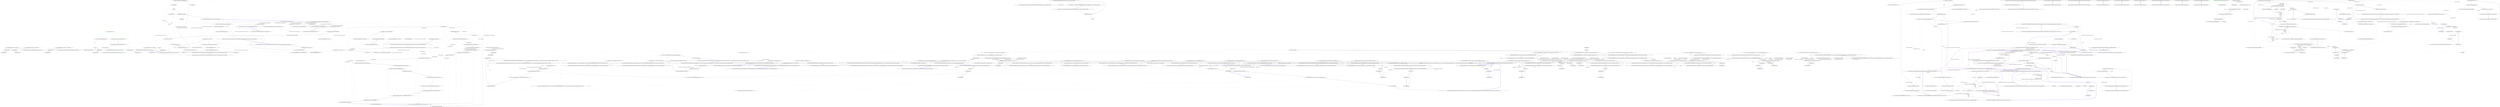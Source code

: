 digraph  {
d88 [cluster="Ninject.Tests.Integration.ConstructorArgumentTests.Process()", color=green, community=0, label="17: return new WeakReference(sword);", span="138-138"];
d86 [cluster="Ninject.Tests.Integration.ConstructorArgumentTests.Process()", label="var sword = new Sword()", span="136-136"];
d87 [cluster="Ninject.Tests.Integration.ConstructorArgumentTests.Process()", label="this.kernel.Get<Barracks>(new WeakConstructorArgument(''weapon'', sword))", span="137-137"];
d89 [cluster="Ninject.Tests.Integration.ConstructorArgumentTests.Process()", label="Exit Ninject.Tests.Integration.ConstructorArgumentTests.Process()", span="134-134"];
d90 [cluster="System.WeakReference.WeakReference(object)", label="Entry System.WeakReference.WeakReference(object)", span="0-0"];
d82 [cluster="Ninject.Tests.Integration.ConstructorArgumentTests.Process()", label="Entry Ninject.Tests.Integration.ConstructorArgumentTests.Process()", span="134-134"];
d8 [cluster="Ninject.Tests.Fakes.Sword.Sword()", label="Entry Ninject.Tests.Fakes.Sword.Sword()", span="4-4"];
d91 [label="Ninject.Tests.Integration.ConstructorArgumentTests", span=""];
d27 [cluster="Ninject.Parameters.WeakConstructorArgument.WeakConstructorArgument(string, object)", label="Entry Ninject.Parameters.WeakConstructorArgument.WeakConstructorArgument(string, object)", span="43-43"];
d49 [cluster="Ninject.Syntax.IResolutionRoot.Get<T>(params Ninject.Parameters.IParameter[])", label="Entry Ninject.Syntax.IResolutionRoot.Get<T>(params Ninject.Parameters.IParameter[])", span="34-34"];
d71 [cluster="Ninject.Tests.Integration.ConstructorArgumentTests.WeakConstructorArgument()", label="var weakReference = this.Process()", span="119-119"];
d5 [cluster="lambda expression", label="new ConstructorArgument(''weapon'', new Sword(), inherited)", span="47-47"];
d10 [cluster="lambda expression", label="new WeakConstructorArgument(''weapon'', new Sword(), inherited)", span="48-48"];
d18 [cluster="lambda expression", label="new Sword()", span="51-51"];
d21 [cluster="lambda expression", label="new ConstructorArgument(''weapon'', new Sword())", span="62-62"];
d25 [cluster="lambda expression", label="new WeakConstructorArgument(''weapon'', new Sword())", span="63-63"];
d33 [cluster="lambda expression", label="new Sword()", span="64-64"];
d1 [cluster="Ninject.Tests.Integration.ConstructorArgumentTests.ConstructorArgumentTests()", label="this.kernel = new StandardKernel()", span="39-39"];
d36 [cluster="Ninject.Tests.Integration.ConstructorArgumentTests.Dispose()", label="this.kernel.Dispose()", span="71-71"];
d40 [cluster="Ninject.Tests.Integration.ConstructorArgumentTests.ConstructorArgumentsArePassedToFirstLevel(System.Func<bool, Ninject.Parameters.IConstructorArgument>)", label="this.kernel.Bind<IWarrior>().To<Samurai>()", span="79-79"];
d41 [cluster="Ninject.Tests.Integration.ConstructorArgumentTests.ConstructorArgumentsArePassedToFirstLevel(System.Func<bool, Ninject.Parameters.IConstructorArgument>)", label="this.kernel.Bind<IWeapon>().To<Dagger>()", span="80-80"];
d42 [cluster="Ninject.Tests.Integration.ConstructorArgumentTests.ConstructorArgumentsArePassedToFirstLevel(System.Func<bool, Ninject.Parameters.IConstructorArgument>)", label="var baracks = this.kernel.Get<Barracks>(constructorArgument(false))", span="82-82"];
d53 [cluster="Ninject.Tests.Integration.ConstructorArgumentTests.ConstructorArgumentsAreNotInheritedIfNotSpecified(System.Func<Ninject.Parameters.IConstructorArgument>)", label="this.kernel.Bind<IWarrior>().To<Samurai>()", span="92-92"];
d54 [cluster="Ninject.Tests.Integration.ConstructorArgumentTests.ConstructorArgumentsAreNotInheritedIfNotSpecified(System.Func<Ninject.Parameters.IConstructorArgument>)", label="Action getAction = () => this.kernel.Get<Barracks>(constructorArgument())", span="94-94"];
d58 [cluster="lambda expression", label="this.kernel.Get<Barracks>(constructorArgument())", span="94-94"];
d62 [cluster="Ninject.Tests.Integration.ConstructorArgumentTests.ConstructorArgumentsAreInheritedIfSpecified(System.Func<bool, Ninject.Parameters.IConstructorArgument>)", label="this.kernel.Bind<IWarrior>().To<Samurai>()", span="103-103"];
d63 [cluster="Ninject.Tests.Integration.ConstructorArgumentTests.ConstructorArgumentsAreInheritedIfSpecified(System.Func<bool, Ninject.Parameters.IConstructorArgument>)", label="var baracks = this.kernel.Get<Barracks>(constructorArgument(true))", span="105-105"];
d68 [cluster="Ninject.Tests.Integration.ConstructorArgumentTests.WeakConstructorArgument()", label="this.kernel.Bind<IWarrior>().To<Samurai>()", span="115-115"];
d69 [cluster="Ninject.Tests.Integration.ConstructorArgumentTests.WeakConstructorArgument()", label="this.kernel.Bind<IWeapon>().To<Dagger>()", span="116-116"];
d70 [cluster="Ninject.Tests.Integration.ConstructorArgumentTests.WeakConstructorArgument()", label="this.kernel.Bind<Barracks>().ToSelf().InSingletonScope()", span="117-117"];
d72 [cluster="Ninject.Tests.Integration.ConstructorArgumentTests.WeakConstructorArgument()", label="var baracks = this.kernel.Get<Barracks>()", span="121-121"];
d75 [cluster="Ninject.Tests.Integration.ConstructorArgumentTests.WeakConstructorArgument()", label="baracks.Weapon.Should().BeSameAs(weakReference.Target)", span="125-125"];
d78 [cluster="Ninject.Tests.Integration.ConstructorArgumentTests.WeakConstructorArgument()", label="weakReference.IsAlive.Should().BeFalse()", span="130-130"];
d4 [cluster="lambda expression", label="Entry lambda expression", span="47-47"];
d6 [cluster="lambda expression", label="Exit lambda expression", span="47-47"];
d7 [cluster="Ninject.Parameters.ConstructorArgument.ConstructorArgument(string, object, bool)", label="Entry Ninject.Parameters.ConstructorArgument.ConstructorArgument(string, object, bool)", span="71-71"];
d9 [cluster="lambda expression", label="Entry lambda expression", span="48-48"];
d11 [cluster="lambda expression", label="Exit lambda expression", span="48-48"];
d12 [cluster="Ninject.Parameters.WeakConstructorArgument.WeakConstructorArgument(string, object, bool)", label="Entry Ninject.Parameters.WeakConstructorArgument.WeakConstructorArgument(string, object, bool)", span="54-54"];
d17 [cluster="lambda expression", label="Entry lambda expression", span="51-51"];
d19 [cluster="lambda expression", label="Exit lambda expression", span="51-51"];
d20 [cluster="lambda expression", label="Entry lambda expression", span="62-62"];
d22 [cluster="lambda expression", label="Exit lambda expression", span="62-62"];
d23 [cluster="Ninject.Parameters.ConstructorArgument.ConstructorArgument(string, object)", label="Entry Ninject.Parameters.ConstructorArgument.ConstructorArgument(string, object)", span="40-40"];
d24 [cluster="lambda expression", label="Entry lambda expression", span="63-63"];
d26 [cluster="lambda expression", label="Exit lambda expression", span="63-63"];
d32 [cluster="lambda expression", label="Entry lambda expression", span="64-64"];
d34 [cluster="lambda expression", label="Exit lambda expression", span="64-64"];
d0 [cluster="Ninject.Tests.Integration.ConstructorArgumentTests.ConstructorArgumentTests()", label="Entry Ninject.Tests.Integration.ConstructorArgumentTests.ConstructorArgumentTests()", span="37-37"];
d2 [cluster="Ninject.Tests.Integration.ConstructorArgumentTests.ConstructorArgumentTests()", label="Exit Ninject.Tests.Integration.ConstructorArgumentTests.ConstructorArgumentTests()", span="37-37"];
d3 [cluster="Ninject.StandardKernel.StandardKernel(params Ninject.Modules.INinjectModule[])", label="Entry Ninject.StandardKernel.StandardKernel(params Ninject.Modules.INinjectModule[])", span="45-45"];
d35 [cluster="Ninject.Tests.Integration.ConstructorArgumentTests.Dispose()", label="Entry Ninject.Tests.Integration.ConstructorArgumentTests.Dispose()", span="69-69"];
d37 [cluster="Ninject.Tests.Integration.ConstructorArgumentTests.Dispose()", label="Exit Ninject.Tests.Integration.ConstructorArgumentTests.Dispose()", span="69-69"];
d38 [cluster="Ninject.Infrastructure.Disposal.DisposableObject.Dispose()", label="Entry Ninject.Infrastructure.Disposal.DisposableObject.Dispose()", span="28-28"];
d39 [cluster="Ninject.Tests.Integration.ConstructorArgumentTests.ConstructorArgumentsArePassedToFirstLevel(System.Func<bool, Ninject.Parameters.IConstructorArgument>)", label="Entry Ninject.Tests.Integration.ConstructorArgumentTests.ConstructorArgumentsArePassedToFirstLevel(System.Func<bool, Ninject.Parameters.IConstructorArgument>)", span="77-77"];
d46 [cluster="Ninject.Syntax.BindingRoot.Bind<T>()", label="Entry Ninject.Syntax.BindingRoot.Bind<T>()", span="49-49"];
d47 [cluster="Ninject.Syntax.IBindingToSyntax<T1>.To<TImplementation>()", label="Entry Ninject.Syntax.IBindingToSyntax<T1>.To<TImplementation>()", span="48-48"];
d43 [cluster="Ninject.Tests.Integration.ConstructorArgumentTests.ConstructorArgumentsArePassedToFirstLevel(System.Func<bool, Ninject.Parameters.IConstructorArgument>)", label="baracks.Weapon.Should().BeOfType<Sword>()", span="84-84"];
d48 [cluster="System.Func<T, TResult>.Invoke(T)", label="Entry System.Func<T, TResult>.Invoke(T)", span="0-0"];
d44 [cluster="Ninject.Tests.Integration.ConstructorArgumentTests.ConstructorArgumentsArePassedToFirstLevel(System.Func<bool, Ninject.Parameters.IConstructorArgument>)", label="baracks.Warrior.Weapon.Should().BeOfType<Dagger>()", span="85-85"];
d52 [cluster="Ninject.Tests.Integration.ConstructorArgumentTests.ConstructorArgumentsAreNotInheritedIfNotSpecified(System.Func<Ninject.Parameters.IConstructorArgument>)", label="Entry Ninject.Tests.Integration.ConstructorArgumentTests.ConstructorArgumentsAreNotInheritedIfNotSpecified(System.Func<Ninject.Parameters.IConstructorArgument>)", span="90-90"];
d55 [cluster="Ninject.Tests.Integration.ConstructorArgumentTests.ConstructorArgumentsAreNotInheritedIfNotSpecified(System.Func<Ninject.Parameters.IConstructorArgument>)", label="getAction.ShouldThrow<ActivationException>()", span="96-96"];
d92 [label="System.Func<Ninject.Parameters.IConstructorArgument>", span=""];
d57 [cluster="lambda expression", label="Entry lambda expression", span="94-94"];
d59 [cluster="lambda expression", label="Exit lambda expression", span="94-94"];
d60 [cluster="System.Func<TResult>.Invoke()", label="Entry System.Func<TResult>.Invoke()", span="0-0"];
d61 [cluster="Ninject.Tests.Integration.ConstructorArgumentTests.ConstructorArgumentsAreInheritedIfSpecified(System.Func<bool, Ninject.Parameters.IConstructorArgument>)", label="Entry Ninject.Tests.Integration.ConstructorArgumentTests.ConstructorArgumentsAreInheritedIfSpecified(System.Func<bool, Ninject.Parameters.IConstructorArgument>)", span="101-101"];
d64 [cluster="Ninject.Tests.Integration.ConstructorArgumentTests.ConstructorArgumentsAreInheritedIfSpecified(System.Func<bool, Ninject.Parameters.IConstructorArgument>)", label="baracks.Weapon.Should().BeOfType<Sword>()", span="107-107"];
d65 [cluster="Ninject.Tests.Integration.ConstructorArgumentTests.ConstructorArgumentsAreInheritedIfSpecified(System.Func<bool, Ninject.Parameters.IConstructorArgument>)", label="baracks.Warrior.Weapon.Should().BeOfType<Sword>()", span="108-108"];
d67 [cluster="Ninject.Tests.Integration.ConstructorArgumentTests.WeakConstructorArgument()", label="Entry Ninject.Tests.Integration.ConstructorArgumentTests.WeakConstructorArgument()", span="113-113"];
d80 [cluster="Ninject.Syntax.IBindingToSyntax<T1>.ToSelf()", label="Entry Ninject.Syntax.IBindingToSyntax<T1>.ToSelf()", span="41-41"];
d81 [cluster="Ninject.Syntax.IBindingInSyntax<T>.InSingletonScope()", label="Entry Ninject.Syntax.IBindingInSyntax<T>.InSingletonScope()", span="40-40"];
d73 [cluster="Ninject.Tests.Integration.ConstructorArgumentTests.WeakConstructorArgument()", label="baracks.Weapon.Should().BeOfType<Sword>()", span="123-123"];
d74 [cluster="Ninject.Tests.Integration.ConstructorArgumentTests.WeakConstructorArgument()", label="baracks.Warrior.Weapon.Should().BeOfType<Dagger>()", span="124-124"];
d76 [cluster="Ninject.Tests.Integration.ConstructorArgumentTests.WeakConstructorArgument()", label="baracks.Weapon = null", span="126-126"];
d50 [cluster="Unk.Should", label="Entry Unk.Should", span=""];
d83 [cluster="Unk.BeSameAs", label="Entry Unk.BeSameAs", span=""];
d77 [cluster="Ninject.Tests.Integration.ConstructorArgumentTests.WeakConstructorArgument()", label="GC.Collect()", span="128-128"];
d79 [cluster="Ninject.Tests.Integration.ConstructorArgumentTests.WeakConstructorArgument()", label="Exit Ninject.Tests.Integration.ConstructorArgumentTests.WeakConstructorArgument()", span="113-113"];
d85 [cluster="Unk.BeFalse", label="Entry Unk.BeFalse", span=""];
d45 [cluster="Ninject.Tests.Integration.ConstructorArgumentTests.ConstructorArgumentsArePassedToFirstLevel(System.Func<bool, Ninject.Parameters.IConstructorArgument>)", label="Exit Ninject.Tests.Integration.ConstructorArgumentTests.ConstructorArgumentsArePassedToFirstLevel(System.Func<bool, Ninject.Parameters.IConstructorArgument>)", span="77-77"];
d51 [cluster="Unk.>", label="Entry Unk.>", span=""];
d56 [cluster="Ninject.Tests.Integration.ConstructorArgumentTests.ConstructorArgumentsAreNotInheritedIfNotSpecified(System.Func<Ninject.Parameters.IConstructorArgument>)", label="Exit Ninject.Tests.Integration.ConstructorArgumentTests.ConstructorArgumentsAreNotInheritedIfNotSpecified(System.Func<Ninject.Parameters.IConstructorArgument>)", span="90-90"];
d66 [cluster="Ninject.Tests.Integration.ConstructorArgumentTests.ConstructorArgumentsAreInheritedIfSpecified(System.Func<bool, Ninject.Parameters.IConstructorArgument>)", label="Exit Ninject.Tests.Integration.ConstructorArgumentTests.ConstructorArgumentsAreInheritedIfSpecified(System.Func<bool, Ninject.Parameters.IConstructorArgument>)", span="101-101"];
d84 [cluster="System.GC.Collect()", label="Entry System.GC.Collect()", span="0-0"];
m0_48 [cluster="System.Reflection.MethodBase.Invoke(object, System.Reflection.BindingFlags, System.Reflection.Binder, object[], System.Globalization.CultureInfo)", file="ExtensionsForMemberInfo.cs", label="Entry System.Reflection.MethodBase.Invoke(object, System.Reflection.BindingFlags, System.Reflection.Binder, object[], System.Globalization.CultureInfo)", span="0-0"];
m0_78 [cluster="System.Collections.Generic.List<T>.List()", file="ExtensionsForMemberInfo.cs", label="Entry System.Collections.Generic.List<T>.List()", span="0-0"];
m0_29 [cluster="Ninject.Infrastructure.Language.ExtensionsForMemberInfo.GetCustomAttributesExtended(System.Reflection.MemberInfo, System.Type, bool)", file="ExtensionsForMemberInfo.cs", label="Entry Ninject.Infrastructure.Language.ExtensionsForMemberInfo.GetCustomAttributesExtended(System.Reflection.MemberInfo, System.Type, bool)", span="180-180"];
m0_30 [cluster="Ninject.Infrastructure.Language.ExtensionsForMemberInfo.GetCustomAttributesExtended(System.Reflection.MemberInfo, System.Type, bool)", file="ExtensionsForMemberInfo.cs", label="return Attribute.GetCustomAttributes(member, attributeType, inherited);", span="183-183"];
m0_31 [cluster="Ninject.Infrastructure.Language.ExtensionsForMemberInfo.GetCustomAttributesExtended(System.Reflection.MemberInfo, System.Type, bool)", file="ExtensionsForMemberInfo.cs", label="Exit Ninject.Infrastructure.Language.ExtensionsForMemberInfo.GetCustomAttributesExtended(System.Reflection.MemberInfo, System.Type, bool)", span="180-180"];
m0_93 [cluster="object.GetType()", file="ExtensionsForMemberInfo.cs", label="Entry object.GetType()", span="0-0"];
m0_80 [cluster="System.Reflection.MemberInfo.GetCustomAttributes(System.Type, bool)", file="ExtensionsForMemberInfo.cs", label="Entry System.Reflection.MemberInfo.GetCustomAttributes(System.Type, bool)", span="0-0"];
m0_94 [cluster="System.Collections.Generic.Dictionary<TKey, TValue>.ContainsKey(TKey)", file="ExtensionsForMemberInfo.cs", label="Entry System.Collections.Generic.Dictionary<TKey, TValue>.ContainsKey(TKey)", span="0-0"];
m0_27 [cluster="System.Reflection.PropertyInfo.GetGetMethod(bool)", file="ExtensionsForMemberInfo.cs", label="Entry System.Reflection.PropertyInfo.GetGetMethod(bool)", span="0-0"];
m0_41 [cluster="System.Reflection.MethodInfo.GetParentDefinition(System.Reflection.BindingFlags)", file="ExtensionsForMemberInfo.cs", label="Entry System.Reflection.MethodInfo.GetParentDefinition(System.Reflection.BindingFlags)", span="225-225"];
m0_82 [cluster="Ninject.Infrastructure.Language.ExtensionsForMemberInfo.AddAttributes(System.Collections.Generic.List<object>, object[], System.Collections.Generic.Dictionary<System.Type, bool>)", file="ExtensionsForMemberInfo.cs", label="Entry Ninject.Infrastructure.Language.ExtensionsForMemberInfo.AddAttributes(System.Collections.Generic.List<object>, object[], System.Collections.Generic.Dictionary<System.Type, bool>)", span="344-344"];
m0_86 [cluster="Ninject.Infrastructure.Language.ExtensionsForMemberInfo.AddAttributes(System.Collections.Generic.List<object>, object[], System.Collections.Generic.Dictionary<System.Type, bool>)", file="ExtensionsForMemberInfo.cs", label=customAttributes, span="359-359"];
m0_88 [cluster="Ninject.Infrastructure.Language.ExtensionsForMemberInfo.AddAttributes(System.Collections.Generic.List<object>, object[], System.Collections.Generic.Dictionary<System.Type, bool>)", file="ExtensionsForMemberInfo.cs", label="!attributeUsages.ContainsKey(type)", span="362-362"];
m0_89 [cluster="Ninject.Infrastructure.Language.ExtensionsForMemberInfo.AddAttributes(System.Collections.Generic.List<object>, object[], System.Collections.Generic.Dictionary<System.Type, bool>)", file="ExtensionsForMemberInfo.cs", label="attributeUsages[type] = InternalGetAttributeUsage(type).Inherited", span="364-364"];
m0_90 [cluster="Ninject.Infrastructure.Language.ExtensionsForMemberInfo.AddAttributes(System.Collections.Generic.List<object>, object[], System.Collections.Generic.Dictionary<System.Type, bool>)", file="ExtensionsForMemberInfo.cs", label="attributeUsages[type]", span="367-367"];
m0_91 [cluster="Ninject.Infrastructure.Language.ExtensionsForMemberInfo.AddAttributes(System.Collections.Generic.List<object>, object[], System.Collections.Generic.Dictionary<System.Type, bool>)", file="ExtensionsForMemberInfo.cs", label="attributes.Add(attribute)", span="369-369"];
m0_87 [cluster="Ninject.Infrastructure.Language.ExtensionsForMemberInfo.AddAttributes(System.Collections.Generic.List<object>, object[], System.Collections.Generic.Dictionary<System.Type, bool>)", file="ExtensionsForMemberInfo.cs", label="Type type = attribute.GetType()", span="361-361"];
m0_92 [cluster="Ninject.Infrastructure.Language.ExtensionsForMemberInfo.AddAttributes(System.Collections.Generic.List<object>, object[], System.Collections.Generic.Dictionary<System.Type, bool>)", file="ExtensionsForMemberInfo.cs", label="Exit Ninject.Infrastructure.Language.ExtensionsForMemberInfo.AddAttributes(System.Collections.Generic.List<object>, object[], System.Collections.Generic.Dictionary<System.Type, bool>)", span="344-344"];
m0_32 [cluster="System.Attribute.GetCustomAttributes(System.Reflection.MemberInfo, System.Type, bool)", file="ExtensionsForMemberInfo.cs", label="Entry System.Attribute.GetCustomAttributes(System.Reflection.MemberInfo, System.Type, bool)", span="0-0"];
m0_3 [cluster="System.Reflection.MemberInfo.HasAttribute(System.Type)", file="ExtensionsForMemberInfo.cs", label="Entry System.Reflection.MemberInfo.HasAttribute(System.Type)", span="73-73"];
m0_12 [cluster="Ninject.Infrastructure.Language.ExtensionsForMemberInfo.GetPropertyFromDeclaredType(System.Reflection.MemberInfo, System.Reflection.PropertyInfo, System.Reflection.BindingFlags)", file="ExtensionsForMemberInfo.cs", label="Entry Ninject.Infrastructure.Language.ExtensionsForMemberInfo.GetPropertyFromDeclaredType(System.Reflection.MemberInfo, System.Reflection.PropertyInfo, System.Reflection.BindingFlags)", span="99-99"];
m0_13 [cluster="Ninject.Infrastructure.Language.ExtensionsForMemberInfo.GetPropertyFromDeclaredType(System.Reflection.MemberInfo, System.Reflection.PropertyInfo, System.Reflection.BindingFlags)", file="ExtensionsForMemberInfo.cs", label="return memberInfo.DeclaringType.GetProperty(\r\n                propertyDefinition.Name,\r\n                flags,\r\n                null,\r\n                propertyDefinition.PropertyType,\r\n                propertyDefinition.GetIndexParameters().Select(parameter => parameter.ParameterType).ToArray(),\r\n                null);", span="120-126"];
m0_14 [cluster="Ninject.Infrastructure.Language.ExtensionsForMemberInfo.GetPropertyFromDeclaredType(System.Reflection.MemberInfo, System.Reflection.PropertyInfo, System.Reflection.BindingFlags)", file="ExtensionsForMemberInfo.cs", label="Exit Ninject.Infrastructure.Language.ExtensionsForMemberInfo.GetPropertyFromDeclaredType(System.Reflection.MemberInfo, System.Reflection.PropertyInfo, System.Reflection.BindingFlags)", span="99-99"];
m0_11 [cluster="System.Reflection.MemberInfo.IsDefined(System.Type, bool)", file="ExtensionsForMemberInfo.cs", label="Entry System.Reflection.MemberInfo.IsDefined(System.Type, bool)", span="0-0"];
m0_61 [cluster="Ninject.Infrastructure.Language.ExtensionsForMemberInfo.InternalGetAttributeUsage(System.Type)", file="ExtensionsForMemberInfo.cs", label="Entry Ninject.Infrastructure.Language.ExtensionsForMemberInfo.InternalGetAttributeUsage(System.Type)", span="374-374"];
m0_96 [cluster="Ninject.Infrastructure.Language.ExtensionsForMemberInfo.InternalGetAttributeUsage(System.Type)", file="ExtensionsForMemberInfo.cs", label="object[] customAttributes = type.GetCustomAttributes(typeof(AttributeUsageAttribute), true)", span="377-377"];
m0_97 [cluster="Ninject.Infrastructure.Language.ExtensionsForMemberInfo.InternalGetAttributeUsage(System.Type)", file="ExtensionsForMemberInfo.cs", label="return (AttributeUsageAttribute)customAttributes[0];", span="378-378"];
m0_98 [cluster="Ninject.Infrastructure.Language.ExtensionsForMemberInfo.InternalGetAttributeUsage(System.Type)", file="ExtensionsForMemberInfo.cs", label="Exit Ninject.Infrastructure.Language.ExtensionsForMemberInfo.InternalGetAttributeUsage(System.Type)", span="374-374"];
m0_62 [cluster="Ninject.Infrastructure.Language.ExtensionsForMemberInfo.GetCustomAttributes(System.Reflection.PropertyInfo, System.Type, bool)", file="ExtensionsForMemberInfo.cs", label="Entry Ninject.Infrastructure.Language.ExtensionsForMemberInfo.GetCustomAttributes(System.Reflection.PropertyInfo, System.Type, bool)", span="307-307"];
m0_63 [cluster="Ninject.Infrastructure.Language.ExtensionsForMemberInfo.GetCustomAttributes(System.Reflection.PropertyInfo, System.Type, bool)", file="ExtensionsForMemberInfo.cs", label=inherit, span="309-309"];
m0_64 [cluster="Ninject.Infrastructure.Language.ExtensionsForMemberInfo.GetCustomAttributes(System.Reflection.PropertyInfo, System.Type, bool)", file="ExtensionsForMemberInfo.cs", label="InternalGetAttributeUsage(attributeType).Inherited", span="311-311"];
m0_67 [cluster="Ninject.Infrastructure.Language.ExtensionsForMemberInfo.GetCustomAttributes(System.Reflection.PropertyInfo, System.Type, bool)", file="ExtensionsForMemberInfo.cs", label="attributes.AddRange(propertyInfo.GetCustomAttributes(attributeType, false))", span="319-319"];
m0_68 [cluster="Ninject.Infrastructure.Language.ExtensionsForMemberInfo.GetCustomAttributes(System.Reflection.PropertyInfo, System.Type, bool)", file="ExtensionsForMemberInfo.cs", label="var info = GetParentDefinition(propertyInfo)", span="320-320"];
m0_70 [cluster="Ninject.Infrastructure.Language.ExtensionsForMemberInfo.GetCustomAttributes(System.Reflection.PropertyInfo, System.Type, bool)", file="ExtensionsForMemberInfo.cs", label="var customAttributes = info.GetCustomAttributes(attributeType, false)", span="324-324"];
m0_73 [cluster="Ninject.Infrastructure.Language.ExtensionsForMemberInfo.GetCustomAttributes(System.Reflection.PropertyInfo, System.Type, bool)", file="ExtensionsForMemberInfo.cs", label="var result = Array.CreateInstance(attributeType, attributes.Count) as object[]", span="330-330"];
m0_76 [cluster="Ninject.Infrastructure.Language.ExtensionsForMemberInfo.GetCustomAttributes(System.Reflection.PropertyInfo, System.Type, bool)", file="ExtensionsForMemberInfo.cs", label="return propertyInfo.GetCustomAttributes(attributeType, inherit);", span="340-340"];
m0_65 [cluster="Ninject.Infrastructure.Language.ExtensionsForMemberInfo.GetCustomAttributes(System.Reflection.PropertyInfo, System.Type, bool)", file="ExtensionsForMemberInfo.cs", label="var attributes = new List<object>()", span="314-314"];
m0_66 [cluster="Ninject.Infrastructure.Language.ExtensionsForMemberInfo.GetCustomAttributes(System.Reflection.PropertyInfo, System.Type, bool)", file="ExtensionsForMemberInfo.cs", label="var attributeUsages = new Dictionary<Type, bool>()", span="318-318"];
m0_71 [cluster="Ninject.Infrastructure.Language.ExtensionsForMemberInfo.GetCustomAttributes(System.Reflection.PropertyInfo, System.Type, bool)", file="ExtensionsForMemberInfo.cs", label="AddAttributes(attributes, customAttributes, attributeUsages)", span="325-325"];
m0_74 [cluster="Ninject.Infrastructure.Language.ExtensionsForMemberInfo.GetCustomAttributes(System.Reflection.PropertyInfo, System.Type, bool)", file="ExtensionsForMemberInfo.cs", label="Array.Copy(attributes.ToArray(), result, result.Length)", span="331-331"];
m0_69 [cluster="Ninject.Infrastructure.Language.ExtensionsForMemberInfo.GetCustomAttributes(System.Reflection.PropertyInfo, System.Type, bool)", file="ExtensionsForMemberInfo.cs", label="info != null", span="321-321"];
m0_72 [cluster="Ninject.Infrastructure.Language.ExtensionsForMemberInfo.GetCustomAttributes(System.Reflection.PropertyInfo, System.Type, bool)", file="ExtensionsForMemberInfo.cs", label="info = GetParentDefinition(info)", span="322-322"];
m0_75 [cluster="Ninject.Infrastructure.Language.ExtensionsForMemberInfo.GetCustomAttributes(System.Reflection.PropertyInfo, System.Type, bool)", file="ExtensionsForMemberInfo.cs", label="return result;", span="332-332"];
m0_77 [cluster="Ninject.Infrastructure.Language.ExtensionsForMemberInfo.GetCustomAttributes(System.Reflection.PropertyInfo, System.Type, bool)", file="ExtensionsForMemberInfo.cs", label="Exit Ninject.Infrastructure.Language.ExtensionsForMemberInfo.GetCustomAttributes(System.Reflection.PropertyInfo, System.Type, bool)", span="307-307"];
m0_17 [cluster="Unk.ToArray", file="ExtensionsForMemberInfo.cs", label="Entry Unk.ToArray", span=""];
m0_4 [cluster="Ninject.Infrastructure.Language.ExtensionsForMemberInfo.HasAttribute(System.Reflection.MemberInfo, System.Type)", file="ExtensionsForMemberInfo.cs", label="Entry Ninject.Infrastructure.Language.ExtensionsForMemberInfo.HasAttribute(System.Reflection.MemberInfo, System.Type)", span="73-73"];
m0_5 [cluster="Ninject.Infrastructure.Language.ExtensionsForMemberInfo.HasAttribute(System.Reflection.MemberInfo, System.Type)", file="ExtensionsForMemberInfo.cs", label="var propertyInfo = member as PropertyInfo", span="75-75"];
m0_7 [cluster="Ninject.Infrastructure.Language.ExtensionsForMemberInfo.HasAttribute(System.Reflection.MemberInfo, System.Type)", file="ExtensionsForMemberInfo.cs", label="return IsDefined(propertyInfo, type, true);", span="78-78"];
m0_8 [cluster="Ninject.Infrastructure.Language.ExtensionsForMemberInfo.HasAttribute(System.Reflection.MemberInfo, System.Type)", file="ExtensionsForMemberInfo.cs", label="return member.IsDefined(type, true);", span="89-89"];
m0_6 [cluster="Ninject.Infrastructure.Language.ExtensionsForMemberInfo.HasAttribute(System.Reflection.MemberInfo, System.Type)", file="ExtensionsForMemberInfo.cs", label="propertyInfo != null", span="76-76"];
m0_9 [cluster="Ninject.Infrastructure.Language.ExtensionsForMemberInfo.HasAttribute(System.Reflection.MemberInfo, System.Type)", file="ExtensionsForMemberInfo.cs", label="Exit Ninject.Infrastructure.Language.ExtensionsForMemberInfo.HasAttribute(System.Reflection.MemberInfo, System.Type)", span="73-73"];
m0_15 [cluster="System.Reflection.PropertyInfo.GetIndexParameters()", file="ExtensionsForMemberInfo.cs", label="Entry System.Reflection.PropertyInfo.GetIndexParameters()", span="0-0"];
m0_28 [cluster="System.Reflection.PropertyInfo.GetSetMethod(bool)", file="ExtensionsForMemberInfo.cs", label="Entry System.Reflection.PropertyInfo.GetSetMethod(bool)", span="0-0"];
m0_83 [cluster="System.Array.CreateInstance(System.Type, int)", file="ExtensionsForMemberInfo.cs", label="Entry System.Array.CreateInstance(System.Type, int)", span="0-0"];
m0_79 [cluster="System.Collections.Generic.Dictionary<TKey, TValue>.Dictionary()", file="ExtensionsForMemberInfo.cs", label="Entry System.Collections.Generic.Dictionary<TKey, TValue>.Dictionary()", span="0-0"];
m0_84 [cluster="System.Collections.Generic.List<T>.ToArray()", file="ExtensionsForMemberInfo.cs", label="Entry System.Collections.Generic.List<T>.ToArray()", span="0-0"];
m0_10 [cluster="Ninject.Infrastructure.Language.ExtensionsForMemberInfo.IsDefined(System.Reflection.PropertyInfo, System.Type, bool)", file="ExtensionsForMemberInfo.cs", label="Entry Ninject.Infrastructure.Language.ExtensionsForMemberInfo.IsDefined(System.Reflection.PropertyInfo, System.Type, bool)", span="272-272"];
m0_49 [cluster="Ninject.Infrastructure.Language.ExtensionsForMemberInfo.IsDefined(System.Reflection.PropertyInfo, System.Type, bool)", file="ExtensionsForMemberInfo.cs", label="element.IsDefined(attributeType, false)", span="274-274"];
m0_51 [cluster="Ninject.Infrastructure.Language.ExtensionsForMemberInfo.IsDefined(System.Reflection.PropertyInfo, System.Type, bool)", file="ExtensionsForMemberInfo.cs", label=inherit, span="279-279"];
m0_52 [cluster="Ninject.Infrastructure.Language.ExtensionsForMemberInfo.IsDefined(System.Reflection.PropertyInfo, System.Type, bool)", file="ExtensionsForMemberInfo.cs", label="!InternalGetAttributeUsage(attributeType).Inherited", span="281-281"];
m0_54 [cluster="Ninject.Infrastructure.Language.ExtensionsForMemberInfo.IsDefined(System.Reflection.PropertyInfo, System.Type, bool)", file="ExtensionsForMemberInfo.cs", label="var info = GetParentDefinition(element)", span="286-286"];
m0_56 [cluster="Ninject.Infrastructure.Language.ExtensionsForMemberInfo.IsDefined(System.Reflection.PropertyInfo, System.Type, bool)", file="ExtensionsForMemberInfo.cs", label="info.IsDefined(attributeType, false)", span="290-290"];
m0_50 [cluster="Ninject.Infrastructure.Language.ExtensionsForMemberInfo.IsDefined(System.Reflection.PropertyInfo, System.Type, bool)", file="ExtensionsForMemberInfo.cs", label="return true;", span="276-276"];
m0_59 [cluster="Ninject.Infrastructure.Language.ExtensionsForMemberInfo.IsDefined(System.Reflection.PropertyInfo, System.Type, bool)", file="ExtensionsForMemberInfo.cs", label="return false;", span="298-298"];
m0_53 [cluster="Ninject.Infrastructure.Language.ExtensionsForMemberInfo.IsDefined(System.Reflection.PropertyInfo, System.Type, bool)", file="ExtensionsForMemberInfo.cs", label="return false;", span="283-283"];
m0_55 [cluster="Ninject.Infrastructure.Language.ExtensionsForMemberInfo.IsDefined(System.Reflection.PropertyInfo, System.Type, bool)", file="ExtensionsForMemberInfo.cs", label="info != null", span="287-287"];
m0_58 [cluster="Ninject.Infrastructure.Language.ExtensionsForMemberInfo.IsDefined(System.Reflection.PropertyInfo, System.Type, bool)", file="ExtensionsForMemberInfo.cs", label="info = GetParentDefinition(info)", span="288-288"];
m0_57 [cluster="Ninject.Infrastructure.Language.ExtensionsForMemberInfo.IsDefined(System.Reflection.PropertyInfo, System.Type, bool)", file="ExtensionsForMemberInfo.cs", label="return true;", span="292-292"];
m0_60 [cluster="Ninject.Infrastructure.Language.ExtensionsForMemberInfo.IsDefined(System.Reflection.PropertyInfo, System.Type, bool)", file="ExtensionsForMemberInfo.cs", label="Exit Ninject.Infrastructure.Language.ExtensionsForMemberInfo.IsDefined(System.Reflection.PropertyInfo, System.Type, bool)", span="272-272"];
m0_18 [cluster="Unk.GetProperty", file="ExtensionsForMemberInfo.cs", label="Entry Unk.GetProperty", span=""];
m0_43 [cluster="Ninject.Infrastructure.Language.ExtensionsForMemberInfo.GetParentDefinition(System.Reflection.MethodInfo, System.Reflection.BindingFlags)", file="ExtensionsForMemberInfo.cs", label="Entry Ninject.Infrastructure.Language.ExtensionsForMemberInfo.GetParentDefinition(System.Reflection.MethodInfo, System.Reflection.BindingFlags)", span="225-225"];
m0_44 [cluster="Ninject.Infrastructure.Language.ExtensionsForMemberInfo.GetParentDefinition(System.Reflection.MethodInfo, System.Reflection.BindingFlags)", file="ExtensionsForMemberInfo.cs", label="ParentDefinitionMethodInfo == null", span="261-261"];
m0_46 [cluster="Ninject.Infrastructure.Language.ExtensionsForMemberInfo.GetParentDefinition(System.Reflection.MethodInfo, System.Reflection.BindingFlags)", file="ExtensionsForMemberInfo.cs", label="return (MethodInfo)ParentDefinitionMethodInfo.Invoke(method, flags, null, null, CultureInfo.InvariantCulture);", span="266-266"];
m0_45 [cluster="Ninject.Infrastructure.Language.ExtensionsForMemberInfo.GetParentDefinition(System.Reflection.MethodInfo, System.Reflection.BindingFlags)", file="ExtensionsForMemberInfo.cs", label="return null;", span="263-263"];
m0_47 [cluster="Ninject.Infrastructure.Language.ExtensionsForMemberInfo.GetParentDefinition(System.Reflection.MethodInfo, System.Reflection.BindingFlags)", file="ExtensionsForMemberInfo.cs", label="Exit Ninject.Infrastructure.Language.ExtensionsForMemberInfo.GetParentDefinition(System.Reflection.MethodInfo, System.Reflection.BindingFlags)", span="225-225"];
m0_0 [cluster="Ninject.Infrastructure.Language.ExtensionsForMemberInfo.HasAttribute<T>(System.Reflection.MemberInfo)", file="ExtensionsForMemberInfo.cs", label="Entry Ninject.Infrastructure.Language.ExtensionsForMemberInfo.HasAttribute<T>(System.Reflection.MemberInfo)", span="60-60"];
m0_1 [cluster="Ninject.Infrastructure.Language.ExtensionsForMemberInfo.HasAttribute<T>(System.Reflection.MemberInfo)", file="ExtensionsForMemberInfo.cs", label="return member.HasAttribute(typeof(T));", span="62-62"];
m0_2 [cluster="Ninject.Infrastructure.Language.ExtensionsForMemberInfo.HasAttribute<T>(System.Reflection.MemberInfo)", file="ExtensionsForMemberInfo.cs", label="Exit Ninject.Infrastructure.Language.ExtensionsForMemberInfo.HasAttribute<T>(System.Reflection.MemberInfo)", span="60-60"];
m0_22 [cluster="Ninject.Infrastructure.Language.ExtensionsForMemberInfo.IsPrivate(System.Reflection.PropertyInfo)", file="ExtensionsForMemberInfo.cs", label="Entry Ninject.Infrastructure.Language.ExtensionsForMemberInfo.IsPrivate(System.Reflection.PropertyInfo)", span="153-153"];
m0_23 [cluster="Ninject.Infrastructure.Language.ExtensionsForMemberInfo.IsPrivate(System.Reflection.PropertyInfo)", file="ExtensionsForMemberInfo.cs", label="var getMethod = propertyInfo.GetGetMethod(true)", span="156-156"];
m0_24 [cluster="Ninject.Infrastructure.Language.ExtensionsForMemberInfo.IsPrivate(System.Reflection.PropertyInfo)", file="ExtensionsForMemberInfo.cs", label="var setMethod = propertyInfo.GetSetMethod(true)", span="157-157"];
m0_25 [cluster="Ninject.Infrastructure.Language.ExtensionsForMemberInfo.IsPrivate(System.Reflection.PropertyInfo)", file="ExtensionsForMemberInfo.cs", label="return (getMethod == null || getMethod.IsPrivate) && (setMethod == null || setMethod.IsPrivate);", span="162-162"];
m0_26 [cluster="Ninject.Infrastructure.Language.ExtensionsForMemberInfo.IsPrivate(System.Reflection.PropertyInfo)", file="ExtensionsForMemberInfo.cs", label="Exit Ninject.Infrastructure.Language.ExtensionsForMemberInfo.IsPrivate(System.Reflection.PropertyInfo)", span="153-153"];
m0_33 [cluster="Ninject.Infrastructure.Language.ExtensionsForMemberInfo.GetParentDefinition(System.Reflection.PropertyInfo)", file="ExtensionsForMemberInfo.cs", label="Entry Ninject.Infrastructure.Language.ExtensionsForMemberInfo.GetParentDefinition(System.Reflection.PropertyInfo)", span="196-196"];
m0_34 [cluster="Ninject.Infrastructure.Language.ExtensionsForMemberInfo.GetParentDefinition(System.Reflection.PropertyInfo)", file="ExtensionsForMemberInfo.cs", label="var propertyMethod = property.GetGetMethod(true) ?? property.GetSetMethod(true)", span="200-200"];
m0_38 [cluster="Ninject.Infrastructure.Language.ExtensionsForMemberInfo.GetParentDefinition(System.Reflection.PropertyInfo)", file="ExtensionsForMemberInfo.cs", label="return propertyMethod.GetPropertyFromDeclaredType(property\r\n#if !WINRT\r\n                        , Flags\r\n#endif\r\n                        );", span="214-218"];
m0_35 [cluster="Ninject.Infrastructure.Language.ExtensionsForMemberInfo.GetParentDefinition(System.Reflection.PropertyInfo)", file="ExtensionsForMemberInfo.cs", label="propertyMethod != null", span="205-205"];
m0_36 [cluster="Ninject.Infrastructure.Language.ExtensionsForMemberInfo.GetParentDefinition(System.Reflection.PropertyInfo)", file="ExtensionsForMemberInfo.cs", label="propertyMethod = propertyMethod.GetParentDefinition(\r\n#if !WINRT\r\n                    Flags\r\n#endif\r\n                    )", span="207-211"];
m0_39 [cluster="Ninject.Infrastructure.Language.ExtensionsForMemberInfo.GetParentDefinition(System.Reflection.PropertyInfo)", file="ExtensionsForMemberInfo.cs", label="return null;", span="222-222"];
m0_37 [cluster="Ninject.Infrastructure.Language.ExtensionsForMemberInfo.GetParentDefinition(System.Reflection.PropertyInfo)", file="ExtensionsForMemberInfo.cs", label="propertyMethod != null", span="212-212"];
m0_40 [cluster="Ninject.Infrastructure.Language.ExtensionsForMemberInfo.GetParentDefinition(System.Reflection.PropertyInfo)", file="ExtensionsForMemberInfo.cs", label="Exit Ninject.Infrastructure.Language.ExtensionsForMemberInfo.GetParentDefinition(System.Reflection.PropertyInfo)", span="196-196"];
m0_19 [cluster="lambda expression", file="ExtensionsForMemberInfo.cs", label="Entry lambda expression", span="125-125"];
m0_20 [cluster="lambda expression", file="ExtensionsForMemberInfo.cs", label="parameter.ParameterType", span="125-125"];
m0_21 [cluster="lambda expression", file="ExtensionsForMemberInfo.cs", label="Exit lambda expression", span="125-125"];
m0_16 [cluster="Unk.Select", file="ExtensionsForMemberInfo.cs", label="Entry Unk.Select", span=""];
m0_81 [cluster="System.Collections.Generic.List<T>.AddRange(System.Collections.Generic.IEnumerable<T>)", file="ExtensionsForMemberInfo.cs", label="Entry System.Collections.Generic.List<T>.AddRange(System.Collections.Generic.IEnumerable<T>)", span="0-0"];
m0_95 [cluster="System.Collections.Generic.List<T>.Add(T)", file="ExtensionsForMemberInfo.cs", label="Entry System.Collections.Generic.List<T>.Add(T)", span="0-0"];
m0_85 [cluster="System.Array.Copy(System.Array, System.Array, int)", file="ExtensionsForMemberInfo.cs", label="Entry System.Array.Copy(System.Array, System.Array, int)", span="0-0"];
m0_42 [cluster="System.Reflection.MemberInfo.GetPropertyFromDeclaredType(System.Reflection.PropertyInfo, System.Reflection.BindingFlags)", file="ExtensionsForMemberInfo.cs", label="Entry System.Reflection.MemberInfo.GetPropertyFromDeclaredType(System.Reflection.PropertyInfo, System.Reflection.BindingFlags)", span="99-99"];
m1_30 [cluster="Ninject.Syntax.IBindingToSyntax<T>.ToConstant(T)", file="ExtensionsForMemberInfoTest.cs", label="Entry Ninject.Syntax.IBindingToSyntax<T>.ToConstant(T)", span="14-14"];
m1_4 [cluster="Ninject.StandardKernel.AddComponents()", file="ExtensionsForMemberInfoTest.cs", label="Entry Ninject.StandardKernel.AddComponents()", span="19-19"];
m1_5 [cluster="Ninject.StandardKernel.AddComponents()", file="ExtensionsForMemberInfoTest.cs", label="Components.Add<IPipeline, Pipeline>()", span="21-21"];
m1_6 [cluster="Ninject.StandardKernel.AddComponents()", file="ExtensionsForMemberInfoTest.cs", label="Components.Add<IActivationStrategy, PropertyInjectionStrategy>()", span="22-22"];
m1_7 [cluster="Ninject.StandardKernel.AddComponents()", file="ExtensionsForMemberInfoTest.cs", label="Components.Add<IActivationStrategy, MethodInjectionStrategy>()", span="23-23"];
m1_8 [cluster="Ninject.StandardKernel.AddComponents()", file="ExtensionsForMemberInfoTest.cs", label="Components.Add<IActivationStrategy, InitializableStrategy>()", span="24-24"];
m1_9 [cluster="Ninject.StandardKernel.AddComponents()", file="ExtensionsForMemberInfoTest.cs", label="Components.Add<IActivationStrategy, StartableStrategy>()", span="25-25"];
m1_10 [cluster="Ninject.StandardKernel.AddComponents()", file="ExtensionsForMemberInfoTest.cs", label="Components.Add<IActivationStrategy, DisposableStrategy>()", span="26-26"];
m1_11 [cluster="Ninject.StandardKernel.AddComponents()", file="ExtensionsForMemberInfoTest.cs", label="Components.Add<ICache, Cache>()", span="28-28"];
m1_12 [cluster="Ninject.StandardKernel.AddComponents()", file="ExtensionsForMemberInfoTest.cs", label="Components.Add<ICachePruner, CachePruner>()", span="29-29"];
m1_13 [cluster="Ninject.StandardKernel.AddComponents()", file="ExtensionsForMemberInfoTest.cs", label="Components.Add<IPlanner, Planner>()", span="31-31"];
m1_14 [cluster="Ninject.StandardKernel.AddComponents()", file="ExtensionsForMemberInfoTest.cs", label="Components.Add<IPlanningStrategy, ConstructorReflectionStrategy>()", span="32-32"];
m1_15 [cluster="Ninject.StandardKernel.AddComponents()", file="ExtensionsForMemberInfoTest.cs", label="Components.Add<IPlanningStrategy, PropertyReflectionStrategy>()", span="33-33"];
m1_16 [cluster="Ninject.StandardKernel.AddComponents()", file="ExtensionsForMemberInfoTest.cs", label="Components.Add<IPlanningStrategy, MethodReflectionStrategy>()", span="34-34"];
m1_17 [cluster="Ninject.StandardKernel.AddComponents()", file="ExtensionsForMemberInfoTest.cs", label="Components.Add<ISelector, Selector>()", span="36-36"];
m1_18 [cluster="Ninject.StandardKernel.AddComponents()", file="ExtensionsForMemberInfoTest.cs", label="Components.Add<IConstructorScorer, StandardConstructorScorer>()", span="37-37"];
m1_19 [cluster="Ninject.StandardKernel.AddComponents()", file="ExtensionsForMemberInfoTest.cs", label="Components.Add<IPropertyInjectionHeuristic, StandardPropertyInjectionHeuristic>()", span="38-38"];
m1_20 [cluster="Ninject.StandardKernel.AddComponents()", file="ExtensionsForMemberInfoTest.cs", label="Components.Add<IMethodInjectionHeuristic, StandardMethodInjectionHeuristic>()", span="39-39"];
m1_21 [cluster="Ninject.StandardKernel.AddComponents()", file="ExtensionsForMemberInfoTest.cs", label="Components.Add<IMethodInterceptionHeuristic, StandardMethodInterceptionHeuristic>()", span="40-40"];
m1_22 [cluster="Ninject.StandardKernel.AddComponents()", file="ExtensionsForMemberInfoTest.cs", label="Components.Add<IInjectorFactory, StandardInjectorFactory>()", span="42-42"];
m1_23 [cluster="Ninject.StandardKernel.AddComponents()", file="ExtensionsForMemberInfoTest.cs", label="Components.Add<IAdviceRegistry, AdviceRegistry>()", span="43-43"];
m1_24 [cluster="Ninject.StandardKernel.AddComponents()", file="ExtensionsForMemberInfoTest.cs", label="Exit Ninject.StandardKernel.AddComponents()", span="19-19"];
m1_0 [cluster="Ninject.StandardKernel.StandardKernel(params Ninject.Modules.IModule[])", file="ExtensionsForMemberInfoTest.cs", label="Entry Ninject.StandardKernel.StandardKernel(params Ninject.Modules.IModule[])", span="16-16"];
m1_1 [cluster="Ninject.StandardKernel.StandardKernel(params Ninject.Modules.IModule[])", file="ExtensionsForMemberInfoTest.cs", label="Exit Ninject.StandardKernel.StandardKernel(params Ninject.Modules.IModule[])", span="16-16"];
m1_25 [cluster="Ninject.Components.IComponentContainer.Add<TService, TImplementation>()", file="ExtensionsForMemberInfoTest.cs", label="Entry Ninject.Components.IComponentContainer.Add<TService, TImplementation>()", span="9-9"];
m1_29 [cluster="Ninject.KernelBase.Bind<T>()", file="ExtensionsForMemberInfoTest.cs", label="Entry Ninject.KernelBase.Bind<T>()", span="124-124"];
m1_26 [cluster="Ninject.StandardKernel.RegisterSpecialBindings()", file="ExtensionsForMemberInfoTest.cs", label="Entry Ninject.StandardKernel.RegisterSpecialBindings()", span="46-46"];
m1_27 [cluster="Ninject.StandardKernel.RegisterSpecialBindings()", file="ExtensionsForMemberInfoTest.cs", label="Bind<IKernel>().ToConstant(this).InSingletonScope()", span="48-48"];
m1_28 [cluster="Ninject.StandardKernel.RegisterSpecialBindings()", file="ExtensionsForMemberInfoTest.cs", label="Exit Ninject.StandardKernel.RegisterSpecialBindings()", span="46-46"];
m1_2 [cluster="Ninject.StandardKernel.StandardKernel(Ninject.INinjectSettings, params Ninject.Modules.IModule[])", file="ExtensionsForMemberInfoTest.cs", label="Entry Ninject.StandardKernel.StandardKernel(Ninject.INinjectSettings, params Ninject.Modules.IModule[])", span="17-17"];
m1_3 [cluster="Ninject.StandardKernel.StandardKernel(Ninject.INinjectSettings, params Ninject.Modules.IModule[])", file="ExtensionsForMemberInfoTest.cs", label="Exit Ninject.StandardKernel.StandardKernel(Ninject.INinjectSettings, params Ninject.Modules.IModule[])", span="17-17"];
m1_32 [file="ExtensionsForMemberInfoTest.cs", label="Ninject.StandardKernel", span=""];
m2_6 [cluster="Ninject.Components.IComponentContainer.GetAll<T>()", file="FormatExtensions.cs", label="Entry Ninject.Components.IComponentContainer.GetAll<T>()", span="16-16"];
m2_7 [cluster="Ninject.Components.IComponentContainer.GetAll<T>()", file="FormatExtensions.cs", label="Exit Ninject.Components.IComponentContainer.GetAll<T>()", span="16-16"];
m2_10 [cluster="Ninject.Components.IComponentContainer.GetAll(System.Type)", file="FormatExtensions.cs", label="Entry Ninject.Components.IComponentContainer.GetAll(System.Type)", span="19-19"];
m2_11 [cluster="Ninject.Components.IComponentContainer.GetAll(System.Type)", file="FormatExtensions.cs", label="Exit Ninject.Components.IComponentContainer.GetAll(System.Type)", span="19-19"];
m2_4 [cluster="Ninject.Components.IComponentContainer.Get<T>()", file="FormatExtensions.cs", label="Entry Ninject.Components.IComponentContainer.Get<T>()", span="15-15"];
m2_5 [cluster="Ninject.Components.IComponentContainer.Get<T>()", file="FormatExtensions.cs", label="Exit Ninject.Components.IComponentContainer.Get<T>()", span="15-15"];
m2_0 [cluster="Ninject.Components.IComponentContainer.Add<TService, TImplementation>()", file="FormatExtensions.cs", label="Entry Ninject.Components.IComponentContainer.Add<TService, TImplementation>()", span="9-9"];
m2_1 [cluster="Ninject.Components.IComponentContainer.Add<TService, TImplementation>()", file="FormatExtensions.cs", label="Exit Ninject.Components.IComponentContainer.Add<TService, TImplementation>()", span="9-9"];
m2_2 [cluster="Ninject.Components.IComponentContainer.RemoveAll<T>()", file="FormatExtensions.cs", label="Entry Ninject.Components.IComponentContainer.RemoveAll<T>()", span="13-13"];
m2_3 [cluster="Ninject.Components.IComponentContainer.RemoveAll<T>()", file="FormatExtensions.cs", label="Exit Ninject.Components.IComponentContainer.RemoveAll<T>()", span="13-13"];
m2_8 [cluster="Ninject.Components.IComponentContainer.Get(System.Type)", file="FormatExtensions.cs", label="Entry Ninject.Components.IComponentContainer.Get(System.Type)", span="18-18"];
m2_9 [cluster="Ninject.Components.IComponentContainer.Get(System.Type)", file="FormatExtensions.cs", label="Exit Ninject.Components.IComponentContainer.Get(System.Type)", span="18-18"];
m3_7 [cluster="Unk.AddExecutionAssembly", file="MainActivity.cs", label="Entry Unk.AddExecutionAssembly", span=""];
m3_0 [cluster="Ninject.Android.Tests.MainActivity.OnCreate(Bundle)", file="MainActivity.cs", label="Entry Ninject.Android.Tests.MainActivity.OnCreate(Bundle)", span="17-17"];
m3_1 [cluster="Ninject.Android.Tests.MainActivity.OnCreate(Bundle)", file="MainActivity.cs", label="Add(Assembly.GetExecutingAssembly())", span="20-20"];
m3_3 [cluster="Ninject.Android.Tests.MainActivity.OnCreate(Bundle)", file="MainActivity.cs", label="base.OnCreate(bundle)", span="36-36"];
m3_2 [cluster="Ninject.Android.Tests.MainActivity.OnCreate(Bundle)", color=green, community=0, file="MainActivity.cs", label="24: AddExecutionAssembly(typeof(ExtensibilityPointFactory).Assembly)", span="22-22"];
m3_4 [cluster="Ninject.Android.Tests.MainActivity.OnCreate(Bundle)", file="MainActivity.cs", label="Exit Ninject.Android.Tests.MainActivity.OnCreate(Bundle)", span="17-17"];
m3_8 [cluster="Unk.OnCreate", file="MainActivity.cs", label="Entry Unk.OnCreate", span=""];
m3_5 [cluster="System.Reflection.Assembly.GetExecutingAssembly()", file="MainActivity.cs", label="Entry System.Reflection.Assembly.GetExecutingAssembly()", span="0-0"];
m3_6 [cluster="Unk.Add", file="MainActivity.cs", label="Entry Unk.Add", span=""];
m3_9 [file="MainActivity.cs", label="Ninject.Android.Tests.MainActivity", span=""];
m4_98 [cluster="Ninject.ResolutionExtensions.GetAll(Ninject.Syntax.IResolutionRoot, System.Type, string, params Ninject.Parameters.IParameter[])", file="PropertyInjectionStrategy.cs", label="Entry Ninject.ResolutionExtensions.GetAll(Ninject.Syntax.IResolutionRoot, System.Type, string, params Ninject.Parameters.IParameter[])", span="272-272"];
m4_99 [cluster="Ninject.ResolutionExtensions.GetAll(Ninject.Syntax.IResolutionRoot, System.Type, string, params Ninject.Parameters.IParameter[])", file="PropertyInjectionStrategy.cs", label="return GetResolutionIterator(root, service, b => b.Name == name, parameters, true, false);", span="274-274"];
m4_100 [cluster="Ninject.ResolutionExtensions.GetAll(Ninject.Syntax.IResolutionRoot, System.Type, string, params Ninject.Parameters.IParameter[])", file="PropertyInjectionStrategy.cs", label="Exit Ninject.ResolutionExtensions.GetAll(Ninject.Syntax.IResolutionRoot, System.Type, string, params Ninject.Parameters.IParameter[])", span="272-272"];
m4_117 [cluster="Ninject.ResolutionExtensions.CanResolve<T>(Ninject.Syntax.IResolutionRoot, System.Func<Ninject.Planning.Bindings.IBindingMetadata, bool>, params Ninject.Parameters.IParameter[])", file="PropertyInjectionStrategy.cs", label="Entry Ninject.ResolutionExtensions.CanResolve<T>(Ninject.Syntax.IResolutionRoot, System.Func<Ninject.Planning.Bindings.IBindingMetadata, bool>, params Ninject.Parameters.IParameter[])", span="323-323"];
m4_118 [cluster="Ninject.ResolutionExtensions.CanResolve<T>(Ninject.Syntax.IResolutionRoot, System.Func<Ninject.Planning.Bindings.IBindingMetadata, bool>, params Ninject.Parameters.IParameter[])", file="PropertyInjectionStrategy.cs", label="return CanResolve(root, typeof(T), constraint, parameters, false, true);", span="325-325"];
m4_119 [cluster="Ninject.ResolutionExtensions.CanResolve<T>(Ninject.Syntax.IResolutionRoot, System.Func<Ninject.Planning.Bindings.IBindingMetadata, bool>, params Ninject.Parameters.IParameter[])", file="PropertyInjectionStrategy.cs", label="Exit Ninject.ResolutionExtensions.CanResolve<T>(Ninject.Syntax.IResolutionRoot, System.Func<Ninject.Planning.Bindings.IBindingMetadata, bool>, params Ninject.Parameters.IParameter[])", span="323-323"];
m4_89 [cluster="Ninject.ResolutionExtensions.TryGet(Ninject.Syntax.IResolutionRoot, System.Type, System.Func<Ninject.Planning.Bindings.IBindingMetadata, bool>, params Ninject.Parameters.IParameter[])", file="PropertyInjectionStrategy.cs", label="Entry Ninject.ResolutionExtensions.TryGet(Ninject.Syntax.IResolutionRoot, System.Type, System.Func<Ninject.Planning.Bindings.IBindingMetadata, bool>, params Ninject.Parameters.IParameter[])", span="247-247"];
m4_90 [cluster="Ninject.ResolutionExtensions.TryGet(Ninject.Syntax.IResolutionRoot, System.Type, System.Func<Ninject.Planning.Bindings.IBindingMetadata, bool>, params Ninject.Parameters.IParameter[])", file="PropertyInjectionStrategy.cs", label="return TryGet(() => GetResolutionIterator(root, service, constraint, parameters, true, false));", span="249-249"];
m4_91 [cluster="Ninject.ResolutionExtensions.TryGet(Ninject.Syntax.IResolutionRoot, System.Type, System.Func<Ninject.Planning.Bindings.IBindingMetadata, bool>, params Ninject.Parameters.IParameter[])", file="PropertyInjectionStrategy.cs", label="Exit Ninject.ResolutionExtensions.TryGet(Ninject.Syntax.IResolutionRoot, System.Type, System.Func<Ninject.Planning.Bindings.IBindingMetadata, bool>, params Ninject.Parameters.IParameter[])", span="247-247"];
m4_40 [cluster="Ninject.ResolutionExtensions.DoTryGetAndThrowOnInvalidBinding<T>(Ninject.Syntax.IResolutionRoot, System.Func<Ninject.Planning.Bindings.IBindingMetadata, bool>, System.Collections.Generic.IEnumerable<Ninject.Parameters.IParameter>)", file="PropertyInjectionStrategy.cs", label="Entry Ninject.ResolutionExtensions.DoTryGetAndThrowOnInvalidBinding<T>(Ninject.Syntax.IResolutionRoot, System.Func<Ninject.Planning.Bindings.IBindingMetadata, bool>, System.Collections.Generic.IEnumerable<Ninject.Parameters.IParameter>)", span="409-409"];
m4_162 [cluster="Ninject.ResolutionExtensions.DoTryGetAndThrowOnInvalidBinding<T>(Ninject.Syntax.IResolutionRoot, System.Func<Ninject.Planning.Bindings.IBindingMetadata, bool>, System.Collections.Generic.IEnumerable<Ninject.Parameters.IParameter>)", file="PropertyInjectionStrategy.cs", label="return GetResolutionIterator(root, typeof(T), constraint, parameters, true, true, true).Cast<T>().SingleOrDefault();", span="411-411"];
m4_163 [cluster="Ninject.ResolutionExtensions.DoTryGetAndThrowOnInvalidBinding<T>(Ninject.Syntax.IResolutionRoot, System.Func<Ninject.Planning.Bindings.IBindingMetadata, bool>, System.Collections.Generic.IEnumerable<Ninject.Parameters.IParameter>)", file="PropertyInjectionStrategy.cs", label="Exit Ninject.ResolutionExtensions.DoTryGetAndThrowOnInvalidBinding<T>(Ninject.Syntax.IResolutionRoot, System.Func<Ninject.Planning.Bindings.IBindingMetadata, bool>, System.Collections.Generic.IEnumerable<Ninject.Parameters.IParameter>)", span="409-409"];
m4_129 [cluster="Ninject.ResolutionExtensions.CanResolve(Ninject.Syntax.IResolutionRoot, System.Type, System.Func<Ninject.Planning.Bindings.IBindingMetadata, bool>, params Ninject.Parameters.IParameter[])", file="PropertyInjectionStrategy.cs", label="Entry Ninject.ResolutionExtensions.CanResolve(Ninject.Syntax.IResolutionRoot, System.Type, System.Func<Ninject.Planning.Bindings.IBindingMetadata, bool>, params Ninject.Parameters.IParameter[])", span="361-361"];
m4_130 [cluster="Ninject.ResolutionExtensions.CanResolve(Ninject.Syntax.IResolutionRoot, System.Type, System.Func<Ninject.Planning.Bindings.IBindingMetadata, bool>, params Ninject.Parameters.IParameter[])", file="PropertyInjectionStrategy.cs", label="return CanResolve(root, service, constraint, parameters, false, true);", span="363-363"];
m4_131 [cluster="Ninject.ResolutionExtensions.CanResolve(Ninject.Syntax.IResolutionRoot, System.Type, System.Func<Ninject.Planning.Bindings.IBindingMetadata, bool>, params Ninject.Parameters.IParameter[])", file="PropertyInjectionStrategy.cs", label="Exit Ninject.ResolutionExtensions.CanResolve(Ninject.Syntax.IResolutionRoot, System.Type, System.Func<Ninject.Planning.Bindings.IBindingMetadata, bool>, params Ninject.Parameters.IParameter[])", span="361-361"];
m4_31 [cluster="Ninject.ResolutionExtensions.TryGet<T>(Ninject.Syntax.IResolutionRoot, System.Func<Ninject.Planning.Bindings.IBindingMetadata, bool>, params Ninject.Parameters.IParameter[])", file="PropertyInjectionStrategy.cs", label="Entry Ninject.ResolutionExtensions.TryGet<T>(Ninject.Syntax.IResolutionRoot, System.Func<Ninject.Planning.Bindings.IBindingMetadata, bool>, params Ninject.Parameters.IParameter[])", span="95-95"];
m4_32 [cluster="Ninject.ResolutionExtensions.TryGet<T>(Ninject.Syntax.IResolutionRoot, System.Func<Ninject.Planning.Bindings.IBindingMetadata, bool>, params Ninject.Parameters.IParameter[])", file="PropertyInjectionStrategy.cs", label="return TryGet(() => GetResolutionIterator(root, typeof(T), constraint, parameters, true, true).Cast<T>());", span="97-97"];
m4_33 [cluster="Ninject.ResolutionExtensions.TryGet<T>(Ninject.Syntax.IResolutionRoot, System.Func<Ninject.Planning.Bindings.IBindingMetadata, bool>, params Ninject.Parameters.IParameter[])", file="PropertyInjectionStrategy.cs", label="Exit Ninject.ResolutionExtensions.TryGet<T>(Ninject.Syntax.IResolutionRoot, System.Func<Ninject.Planning.Bindings.IBindingMetadata, bool>, params Ninject.Parameters.IParameter[])", span="95-95"];
m4_4 [cluster="System.Collections.IEnumerable.Cast<TResult>()", file="PropertyInjectionStrategy.cs", label="Entry System.Collections.IEnumerable.Cast<TResult>()", span="0-0"];
m4_3 [cluster="Ninject.ResolutionExtensions.GetResolutionIterator(Ninject.Syntax.IResolutionRoot, System.Type, System.Func<Ninject.Planning.Bindings.IBindingMetadata, bool>, System.Collections.Generic.IEnumerable<Ninject.Parameters.IParameter>, bool, bool)", file="PropertyInjectionStrategy.cs", label="Entry Ninject.ResolutionExtensions.GetResolutionIterator(Ninject.Syntax.IResolutionRoot, System.Type, System.Func<Ninject.Planning.Bindings.IBindingMetadata, bool>, System.Collections.Generic.IEnumerable<Ninject.Parameters.IParameter>, bool, bool)", span="376-376"];
m4_141 [cluster="Ninject.ResolutionExtensions.GetResolutionIterator(Ninject.Syntax.IResolutionRoot, System.Type, System.Func<Ninject.Planning.Bindings.IBindingMetadata, bool>, System.Collections.Generic.IEnumerable<Ninject.Parameters.IParameter>, bool, bool)", file="PropertyInjectionStrategy.cs", label="Ensure.ArgumentNotNull(root, ''root'')", span="378-378"];
m4_142 [cluster="Ninject.ResolutionExtensions.GetResolutionIterator(Ninject.Syntax.IResolutionRoot, System.Type, System.Func<Ninject.Planning.Bindings.IBindingMetadata, bool>, System.Collections.Generic.IEnumerable<Ninject.Parameters.IParameter>, bool, bool)", file="PropertyInjectionStrategy.cs", label="Ensure.ArgumentNotNull(service, ''service'')", span="379-379"];
m4_143 [cluster="Ninject.ResolutionExtensions.GetResolutionIterator(Ninject.Syntax.IResolutionRoot, System.Type, System.Func<Ninject.Planning.Bindings.IBindingMetadata, bool>, System.Collections.Generic.IEnumerable<Ninject.Parameters.IParameter>, bool, bool)", file="PropertyInjectionStrategy.cs", label="Ensure.ArgumentNotNull(parameters, ''parameters'')", span="380-380"];
m4_144 [cluster="Ninject.ResolutionExtensions.GetResolutionIterator(Ninject.Syntax.IResolutionRoot, System.Type, System.Func<Ninject.Planning.Bindings.IBindingMetadata, bool>, System.Collections.Generic.IEnumerable<Ninject.Parameters.IParameter>, bool, bool)", file="PropertyInjectionStrategy.cs", label="var request = root.CreateRequest(service, constraint, parameters, isOptional, isUnique)", span="382-382"];
m4_145 [cluster="Ninject.ResolutionExtensions.GetResolutionIterator(Ninject.Syntax.IResolutionRoot, System.Type, System.Func<Ninject.Planning.Bindings.IBindingMetadata, bool>, System.Collections.Generic.IEnumerable<Ninject.Parameters.IParameter>, bool, bool)", file="PropertyInjectionStrategy.cs", label="return root.Resolve(request);", span="383-383"];
m4_146 [cluster="Ninject.ResolutionExtensions.GetResolutionIterator(Ninject.Syntax.IResolutionRoot, System.Type, System.Func<Ninject.Planning.Bindings.IBindingMetadata, bool>, System.Collections.Generic.IEnumerable<Ninject.Parameters.IParameter>, bool, bool)", file="PropertyInjectionStrategy.cs", label="Exit Ninject.ResolutionExtensions.GetResolutionIterator(Ninject.Syntax.IResolutionRoot, System.Type, System.Func<Ninject.Planning.Bindings.IBindingMetadata, bool>, System.Collections.Generic.IEnumerable<Ninject.Parameters.IParameter>, bool, bool)", span="376-376"];
m4_0 [cluster="Ninject.ResolutionExtensions.Get<T>(Ninject.Syntax.IResolutionRoot, params Ninject.Parameters.IParameter[])", file="PropertyInjectionStrategy.cs", label="Entry Ninject.ResolutionExtensions.Get<T>(Ninject.Syntax.IResolutionRoot, params Ninject.Parameters.IParameter[])", span="31-31"];
m4_1 [cluster="Ninject.ResolutionExtensions.Get<T>(Ninject.Syntax.IResolutionRoot, params Ninject.Parameters.IParameter[])", file="PropertyInjectionStrategy.cs", label="return GetResolutionIterator(root, typeof(T), null, parameters, false, true).Cast<T>().Single();", span="33-33"];
m4_2 [cluster="Ninject.ResolutionExtensions.Get<T>(Ninject.Syntax.IResolutionRoot, params Ninject.Parameters.IParameter[])", file="PropertyInjectionStrategy.cs", label="Exit Ninject.ResolutionExtensions.Get<T>(Ninject.Syntax.IResolutionRoot, params Ninject.Parameters.IParameter[])", span="31-31"];
m4_120 [cluster="Ninject.ResolutionExtensions.CanResolve(Ninject.Syntax.IResolutionRoot, System.Type, params Ninject.Parameters.IParameter[])", file="PropertyInjectionStrategy.cs", label="Entry Ninject.ResolutionExtensions.CanResolve(Ninject.Syntax.IResolutionRoot, System.Type, params Ninject.Parameters.IParameter[])", span="335-335"];
m4_121 [cluster="Ninject.ResolutionExtensions.CanResolve(Ninject.Syntax.IResolutionRoot, System.Type, params Ninject.Parameters.IParameter[])", file="PropertyInjectionStrategy.cs", label="return CanResolve(root, service, null, parameters, false, true);", span="337-337"];
m4_122 [cluster="Ninject.ResolutionExtensions.CanResolve(Ninject.Syntax.IResolutionRoot, System.Type, params Ninject.Parameters.IParameter[])", file="PropertyInjectionStrategy.cs", label="Exit Ninject.ResolutionExtensions.CanResolve(Ninject.Syntax.IResolutionRoot, System.Type, params Ninject.Parameters.IParameter[])", span="335-335"];
m4_123 [cluster="Ninject.ResolutionExtensions.CanResolve(Ninject.Syntax.IResolutionRoot, System.Type, string, params Ninject.Parameters.IParameter[])", file="PropertyInjectionStrategy.cs", label="Entry Ninject.ResolutionExtensions.CanResolve(Ninject.Syntax.IResolutionRoot, System.Type, string, params Ninject.Parameters.IParameter[])", span="348-348"];
m4_124 [cluster="Ninject.ResolutionExtensions.CanResolve(Ninject.Syntax.IResolutionRoot, System.Type, string, params Ninject.Parameters.IParameter[])", file="PropertyInjectionStrategy.cs", label="return CanResolve(root, service, b => b.Name == name, parameters, false, true);", span="350-350"];
m4_125 [cluster="Ninject.ResolutionExtensions.CanResolve(Ninject.Syntax.IResolutionRoot, System.Type, string, params Ninject.Parameters.IParameter[])", file="PropertyInjectionStrategy.cs", label="Exit Ninject.ResolutionExtensions.CanResolve(Ninject.Syntax.IResolutionRoot, System.Type, string, params Ninject.Parameters.IParameter[])", span="348-348"];
m4_80 [cluster="Ninject.ResolutionExtensions.TryGet(Ninject.Syntax.IResolutionRoot, System.Type, string, params Ninject.Parameters.IParameter[])", file="PropertyInjectionStrategy.cs", label="Entry Ninject.ResolutionExtensions.TryGet(Ninject.Syntax.IResolutionRoot, System.Type, string, params Ninject.Parameters.IParameter[])", span="234-234"];
m4_81 [cluster="Ninject.ResolutionExtensions.TryGet(Ninject.Syntax.IResolutionRoot, System.Type, string, params Ninject.Parameters.IParameter[])", file="PropertyInjectionStrategy.cs", label="return TryGet(() => GetResolutionIterator(root, service, b => b.Name == name, parameters, true, false));", span="236-236"];
m4_82 [cluster="Ninject.ResolutionExtensions.TryGet(Ninject.Syntax.IResolutionRoot, System.Type, string, params Ninject.Parameters.IParameter[])", file="PropertyInjectionStrategy.cs", label="Exit Ninject.ResolutionExtensions.TryGet(Ninject.Syntax.IResolutionRoot, System.Type, string, params Ninject.Parameters.IParameter[])", span="234-234"];
m4_107 [cluster="Ninject.ResolutionExtensions.CanResolve<T>(Ninject.Syntax.IResolutionRoot, params Ninject.Parameters.IParameter[])", file="PropertyInjectionStrategy.cs", label="Entry Ninject.ResolutionExtensions.CanResolve<T>(Ninject.Syntax.IResolutionRoot, params Ninject.Parameters.IParameter[])", span="297-297"];
m4_108 [cluster="Ninject.ResolutionExtensions.CanResolve<T>(Ninject.Syntax.IResolutionRoot, params Ninject.Parameters.IParameter[])", file="PropertyInjectionStrategy.cs", label="return CanResolve(root, typeof(T), null, parameters, false, true);", span="299-299"];
m4_109 [cluster="Ninject.ResolutionExtensions.CanResolve<T>(Ninject.Syntax.IResolutionRoot, params Ninject.Parameters.IParameter[])", file="PropertyInjectionStrategy.cs", label="Exit Ninject.ResolutionExtensions.CanResolve<T>(Ninject.Syntax.IResolutionRoot, params Ninject.Parameters.IParameter[])", span="297-297"];
m4_111 [cluster="Ninject.ResolutionExtensions.CanResolve<T>(Ninject.Syntax.IResolutionRoot, string, params Ninject.Parameters.IParameter[])", file="PropertyInjectionStrategy.cs", label="Entry Ninject.ResolutionExtensions.CanResolve<T>(Ninject.Syntax.IResolutionRoot, string, params Ninject.Parameters.IParameter[])", span="310-310"];
m4_112 [cluster="Ninject.ResolutionExtensions.CanResolve<T>(Ninject.Syntax.IResolutionRoot, string, params Ninject.Parameters.IParameter[])", file="PropertyInjectionStrategy.cs", label="return CanResolve(root, typeof(T), b => b.Name == name, parameters, false, true);", span="312-312"];
m4_113 [cluster="Ninject.ResolutionExtensions.CanResolve<T>(Ninject.Syntax.IResolutionRoot, string, params Ninject.Parameters.IParameter[])", file="PropertyInjectionStrategy.cs", label="Exit Ninject.ResolutionExtensions.CanResolve<T>(Ninject.Syntax.IResolutionRoot, string, params Ninject.Parameters.IParameter[])", span="310-310"];
m4_65 [cluster="Ninject.ResolutionExtensions.Get(Ninject.Syntax.IResolutionRoot, System.Type, string, params Ninject.Parameters.IParameter[])", file="PropertyInjectionStrategy.cs", label="Entry Ninject.ResolutionExtensions.Get(Ninject.Syntax.IResolutionRoot, System.Type, string, params Ninject.Parameters.IParameter[])", span="196-196"];
m4_66 [cluster="Ninject.ResolutionExtensions.Get(Ninject.Syntax.IResolutionRoot, System.Type, string, params Ninject.Parameters.IParameter[])", file="PropertyInjectionStrategy.cs", label="return GetResolutionIterator(root, service, b => b.Name == name, parameters, false, true).Single();", span="198-198"];
m4_67 [cluster="Ninject.ResolutionExtensions.Get(Ninject.Syntax.IResolutionRoot, System.Type, string, params Ninject.Parameters.IParameter[])", file="PropertyInjectionStrategy.cs", label="Exit Ninject.ResolutionExtensions.Get(Ninject.Syntax.IResolutionRoot, System.Type, string, params Ninject.Parameters.IParameter[])", span="196-196"];
m4_104 [cluster="Ninject.ResolutionExtensions.GetAll(Ninject.Syntax.IResolutionRoot, System.Type, System.Func<Ninject.Planning.Bindings.IBindingMetadata, bool>, params Ninject.Parameters.IParameter[])", file="PropertyInjectionStrategy.cs", label="Entry Ninject.ResolutionExtensions.GetAll(Ninject.Syntax.IResolutionRoot, System.Type, System.Func<Ninject.Planning.Bindings.IBindingMetadata, bool>, params Ninject.Parameters.IParameter[])", span="285-285"];
m4_105 [cluster="Ninject.ResolutionExtensions.GetAll(Ninject.Syntax.IResolutionRoot, System.Type, System.Func<Ninject.Planning.Bindings.IBindingMetadata, bool>, params Ninject.Parameters.IParameter[])", file="PropertyInjectionStrategy.cs", label="return GetResolutionIterator(root, service, constraint, parameters, true, false);", span="287-287"];
m4_106 [cluster="Ninject.ResolutionExtensions.GetAll(Ninject.Syntax.IResolutionRoot, System.Type, System.Func<Ninject.Planning.Bindings.IBindingMetadata, bool>, params Ninject.Parameters.IParameter[])", file="PropertyInjectionStrategy.cs", label="Exit Ninject.ResolutionExtensions.GetAll(Ninject.Syntax.IResolutionRoot, System.Type, System.Func<Ninject.Planning.Bindings.IBindingMetadata, bool>, params Ninject.Parameters.IParameter[])", span="285-285"];
m4_50 [cluster="Ninject.ResolutionExtensions.GetAll<T>(Ninject.Syntax.IResolutionRoot, params Ninject.Parameters.IParameter[])", file="PropertyInjectionStrategy.cs", label="Entry Ninject.ResolutionExtensions.GetAll<T>(Ninject.Syntax.IResolutionRoot, params Ninject.Parameters.IParameter[])", span="145-145"];
m4_51 [cluster="Ninject.ResolutionExtensions.GetAll<T>(Ninject.Syntax.IResolutionRoot, params Ninject.Parameters.IParameter[])", file="PropertyInjectionStrategy.cs", label="return GetResolutionIterator(root, typeof(T), null, parameters, true, false).Cast<T>();", span="147-147"];
m4_52 [cluster="Ninject.ResolutionExtensions.GetAll<T>(Ninject.Syntax.IResolutionRoot, params Ninject.Parameters.IParameter[])", file="PropertyInjectionStrategy.cs", label="Exit Ninject.ResolutionExtensions.GetAll<T>(Ninject.Syntax.IResolutionRoot, params Ninject.Parameters.IParameter[])", span="145-145"];
m4_5 [cluster="System.Collections.Generic.IEnumerable<TSource>.Single<TSource>()", file="PropertyInjectionStrategy.cs", label="Entry System.Collections.Generic.IEnumerable<TSource>.Single<TSource>()", span="0-0"];
m4_47 [cluster="Ninject.ResolutionExtensions.TryGetAndThrowOnInvalidBinding<T>(Ninject.Syntax.IResolutionRoot, System.Func<Ninject.Planning.Bindings.IBindingMetadata, bool>, params Ninject.Parameters.IParameter[])", file="PropertyInjectionStrategy.cs", label="Entry Ninject.ResolutionExtensions.TryGetAndThrowOnInvalidBinding<T>(Ninject.Syntax.IResolutionRoot, System.Func<Ninject.Planning.Bindings.IBindingMetadata, bool>, params Ninject.Parameters.IParameter[])", span="133-133"];
m4_48 [cluster="Ninject.ResolutionExtensions.TryGetAndThrowOnInvalidBinding<T>(Ninject.Syntax.IResolutionRoot, System.Func<Ninject.Planning.Bindings.IBindingMetadata, bool>, params Ninject.Parameters.IParameter[])", file="PropertyInjectionStrategy.cs", label="return DoTryGetAndThrowOnInvalidBinding<T>(root, constraint, parameters);", span="135-135"];
m4_49 [cluster="Ninject.ResolutionExtensions.TryGetAndThrowOnInvalidBinding<T>(Ninject.Syntax.IResolutionRoot, System.Func<Ninject.Planning.Bindings.IBindingMetadata, bool>, params Ninject.Parameters.IParameter[])", file="PropertyInjectionStrategy.cs", label="Exit Ninject.ResolutionExtensions.TryGetAndThrowOnInvalidBinding<T>(Ninject.Syntax.IResolutionRoot, System.Func<Ninject.Planning.Bindings.IBindingMetadata, bool>, params Ninject.Parameters.IParameter[])", span="133-133"];
m4_6 [cluster="Ninject.ResolutionExtensions.Get<T>(Ninject.Syntax.IResolutionRoot, string, params Ninject.Parameters.IParameter[])", file="PropertyInjectionStrategy.cs", label="Entry Ninject.ResolutionExtensions.Get<T>(Ninject.Syntax.IResolutionRoot, string, params Ninject.Parameters.IParameter[])", span="44-44"];
m4_7 [cluster="Ninject.ResolutionExtensions.Get<T>(Ninject.Syntax.IResolutionRoot, string, params Ninject.Parameters.IParameter[])", file="PropertyInjectionStrategy.cs", label="return GetResolutionIterator(root, typeof(T), b => b.Name == name, parameters, false, true).Cast<T>().Single();", span="46-46"];
m4_8 [cluster="Ninject.ResolutionExtensions.Get<T>(Ninject.Syntax.IResolutionRoot, string, params Ninject.Parameters.IParameter[])", file="PropertyInjectionStrategy.cs", label="Exit Ninject.ResolutionExtensions.Get<T>(Ninject.Syntax.IResolutionRoot, string, params Ninject.Parameters.IParameter[])", span="44-44"];
m4_59 [cluster="Ninject.ResolutionExtensions.GetAll<T>(Ninject.Syntax.IResolutionRoot, System.Func<Ninject.Planning.Bindings.IBindingMetadata, bool>, params Ninject.Parameters.IParameter[])", file="PropertyInjectionStrategy.cs", label="Entry Ninject.ResolutionExtensions.GetAll<T>(Ninject.Syntax.IResolutionRoot, System.Func<Ninject.Planning.Bindings.IBindingMetadata, bool>, params Ninject.Parameters.IParameter[])", span="171-171"];
m4_60 [cluster="Ninject.ResolutionExtensions.GetAll<T>(Ninject.Syntax.IResolutionRoot, System.Func<Ninject.Planning.Bindings.IBindingMetadata, bool>, params Ninject.Parameters.IParameter[])", file="PropertyInjectionStrategy.cs", label="return GetResolutionIterator(root, typeof(T), constraint, parameters, true, false).Cast<T>();", span="173-173"];
m4_61 [cluster="Ninject.ResolutionExtensions.GetAll<T>(Ninject.Syntax.IResolutionRoot, System.Func<Ninject.Planning.Bindings.IBindingMetadata, bool>, params Ninject.Parameters.IParameter[])", file="PropertyInjectionStrategy.cs", label="Exit Ninject.ResolutionExtensions.GetAll<T>(Ninject.Syntax.IResolutionRoot, System.Func<Ninject.Planning.Bindings.IBindingMetadata, bool>, params Ninject.Parameters.IParameter[])", span="171-171"];
m4_95 [cluster="Ninject.ResolutionExtensions.GetAll(Ninject.Syntax.IResolutionRoot, System.Type, params Ninject.Parameters.IParameter[])", file="PropertyInjectionStrategy.cs", label="Entry Ninject.ResolutionExtensions.GetAll(Ninject.Syntax.IResolutionRoot, System.Type, params Ninject.Parameters.IParameter[])", span="259-259"];
m4_96 [cluster="Ninject.ResolutionExtensions.GetAll(Ninject.Syntax.IResolutionRoot, System.Type, params Ninject.Parameters.IParameter[])", file="PropertyInjectionStrategy.cs", label="return GetResolutionIterator(root, service, null, parameters, true, false);", span="261-261"];
m4_97 [cluster="Ninject.ResolutionExtensions.GetAll(Ninject.Syntax.IResolutionRoot, System.Type, params Ninject.Parameters.IParameter[])", file="PropertyInjectionStrategy.cs", label="Exit Ninject.ResolutionExtensions.GetAll(Ninject.Syntax.IResolutionRoot, System.Type, params Ninject.Parameters.IParameter[])", span="259-259"];
m4_41 [cluster="Ninject.ResolutionExtensions.TryGetAndThrowOnInvalidBinding<T>(Ninject.Syntax.IResolutionRoot, string, params Ninject.Parameters.IParameter[])", file="PropertyInjectionStrategy.cs", label="Entry Ninject.ResolutionExtensions.TryGetAndThrowOnInvalidBinding<T>(Ninject.Syntax.IResolutionRoot, string, params Ninject.Parameters.IParameter[])", span="120-120"];
m4_42 [cluster="Ninject.ResolutionExtensions.TryGetAndThrowOnInvalidBinding<T>(Ninject.Syntax.IResolutionRoot, string, params Ninject.Parameters.IParameter[])", file="PropertyInjectionStrategy.cs", label="return DoTryGetAndThrowOnInvalidBinding<T>(root, b => b.Name == name, parameters);", span="122-122"];
m4_43 [cluster="Ninject.ResolutionExtensions.TryGetAndThrowOnInvalidBinding<T>(Ninject.Syntax.IResolutionRoot, string, params Ninject.Parameters.IParameter[])", file="PropertyInjectionStrategy.cs", label="Exit Ninject.ResolutionExtensions.TryGetAndThrowOnInvalidBinding<T>(Ninject.Syntax.IResolutionRoot, string, params Ninject.Parameters.IParameter[])", span="120-120"];
m4_138 [cluster="Ninject.Infrastructure.Ensure.ArgumentNotNull(object, string)", file="PropertyInjectionStrategy.cs", label="Entry Ninject.Infrastructure.Ensure.ArgumentNotNull(object, string)", span="22-22"];
m4_71 [cluster="Ninject.ResolutionExtensions.Get(Ninject.Syntax.IResolutionRoot, System.Type, System.Func<Ninject.Planning.Bindings.IBindingMetadata, bool>, params Ninject.Parameters.IParameter[])", file="PropertyInjectionStrategy.cs", label="Entry Ninject.ResolutionExtensions.Get(Ninject.Syntax.IResolutionRoot, System.Type, System.Func<Ninject.Planning.Bindings.IBindingMetadata, bool>, params Ninject.Parameters.IParameter[])", span="209-209"];
m4_72 [cluster="Ninject.ResolutionExtensions.Get(Ninject.Syntax.IResolutionRoot, System.Type, System.Func<Ninject.Planning.Bindings.IBindingMetadata, bool>, params Ninject.Parameters.IParameter[])", file="PropertyInjectionStrategy.cs", label="return GetResolutionIterator(root, service, constraint, parameters, false, true).Single();", span="211-211"];
m4_73 [cluster="Ninject.ResolutionExtensions.Get(Ninject.Syntax.IResolutionRoot, System.Type, System.Func<Ninject.Planning.Bindings.IBindingMetadata, bool>, params Ninject.Parameters.IParameter[])", file="PropertyInjectionStrategy.cs", label="Exit Ninject.ResolutionExtensions.Get(Ninject.Syntax.IResolutionRoot, System.Type, System.Func<Ninject.Planning.Bindings.IBindingMetadata, bool>, params Ninject.Parameters.IParameter[])", span="209-209"];
m4_147 [cluster="Ninject.Syntax.IResolutionRoot.Resolve(Ninject.Activation.IRequest)", file="PropertyInjectionStrategy.cs", label="Entry Ninject.Syntax.IResolutionRoot.Resolve(Ninject.Activation.IRequest)", span="51-51"];
m4_37 [cluster="Ninject.ResolutionExtensions.TryGetAndThrowOnInvalidBinding<T>(Ninject.Syntax.IResolutionRoot, params Ninject.Parameters.IParameter[])", file="PropertyInjectionStrategy.cs", label="Entry Ninject.ResolutionExtensions.TryGetAndThrowOnInvalidBinding<T>(Ninject.Syntax.IResolutionRoot, params Ninject.Parameters.IParameter[])", span="107-107"];
m4_38 [cluster="Ninject.ResolutionExtensions.TryGetAndThrowOnInvalidBinding<T>(Ninject.Syntax.IResolutionRoot, params Ninject.Parameters.IParameter[])", file="PropertyInjectionStrategy.cs", label="return DoTryGetAndThrowOnInvalidBinding<T>(root, null, parameters);", span="109-109"];
m4_39 [cluster="Ninject.ResolutionExtensions.TryGetAndThrowOnInvalidBinding<T>(Ninject.Syntax.IResolutionRoot, params Ninject.Parameters.IParameter[])", file="PropertyInjectionStrategy.cs", label="Exit Ninject.ResolutionExtensions.TryGetAndThrowOnInvalidBinding<T>(Ninject.Syntax.IResolutionRoot, params Ninject.Parameters.IParameter[])", span="107-107"];
m4_53 [cluster="Ninject.ResolutionExtensions.GetAll<T>(Ninject.Syntax.IResolutionRoot, string, params Ninject.Parameters.IParameter[])", file="PropertyInjectionStrategy.cs", label="Entry Ninject.ResolutionExtensions.GetAll<T>(Ninject.Syntax.IResolutionRoot, string, params Ninject.Parameters.IParameter[])", span="158-158"];
m4_54 [cluster="Ninject.ResolutionExtensions.GetAll<T>(Ninject.Syntax.IResolutionRoot, string, params Ninject.Parameters.IParameter[])", file="PropertyInjectionStrategy.cs", label="return GetResolutionIterator(root, typeof(T), b => b.Name == name, parameters, true, false).Cast<T>();", span="160-160"];
m4_55 [cluster="Ninject.ResolutionExtensions.GetAll<T>(Ninject.Syntax.IResolutionRoot, string, params Ninject.Parameters.IParameter[])", file="PropertyInjectionStrategy.cs", label="Exit Ninject.ResolutionExtensions.GetAll<T>(Ninject.Syntax.IResolutionRoot, string, params Ninject.Parameters.IParameter[])", span="158-158"];
m4_18 [cluster="Ninject.ResolutionExtensions.TryGet<T>(System.Func<System.Collections.Generic.IEnumerable<T>>)", file="PropertyInjectionStrategy.cs", label="Entry Ninject.ResolutionExtensions.TryGet<T>(System.Func<System.Collections.Generic.IEnumerable<T>>)", span="397-397"];
m4_156 [cluster="Ninject.ResolutionExtensions.TryGet<T>(System.Func<System.Collections.Generic.IEnumerable<T>>)", file="PropertyInjectionStrategy.cs", label="return iterator().SingleOrDefault();", span="401-401"];
m4_157 [cluster="Ninject.ResolutionExtensions.TryGet<T>(System.Func<System.Collections.Generic.IEnumerable<T>>)", file="PropertyInjectionStrategy.cs", label=ActivationException, span="403-403"];
m4_158 [cluster="Ninject.ResolutionExtensions.TryGet<T>(System.Func<System.Collections.Generic.IEnumerable<T>>)", file="PropertyInjectionStrategy.cs", label="return default(T);", span="405-405"];
m4_159 [cluster="Ninject.ResolutionExtensions.TryGet<T>(System.Func<System.Collections.Generic.IEnumerable<T>>)", file="PropertyInjectionStrategy.cs", label="Exit Ninject.ResolutionExtensions.TryGet<T>(System.Func<System.Collections.Generic.IEnumerable<T>>)", span="397-397"];
m4_148 [cluster="Ninject.ResolutionExtensions.GetResolutionIterator(Ninject.Syntax.IResolutionRoot, System.Type, System.Func<Ninject.Planning.Bindings.IBindingMetadata, bool>, System.Collections.Generic.IEnumerable<Ninject.Parameters.IParameter>, bool, bool, bool)", file="PropertyInjectionStrategy.cs", label="Entry Ninject.ResolutionExtensions.GetResolutionIterator(Ninject.Syntax.IResolutionRoot, System.Type, System.Func<Ninject.Planning.Bindings.IBindingMetadata, bool>, System.Collections.Generic.IEnumerable<Ninject.Parameters.IParameter>, bool, bool, bool)", span="386-386"];
m4_149 [cluster="Ninject.ResolutionExtensions.GetResolutionIterator(Ninject.Syntax.IResolutionRoot, System.Type, System.Func<Ninject.Planning.Bindings.IBindingMetadata, bool>, System.Collections.Generic.IEnumerable<Ninject.Parameters.IParameter>, bool, bool, bool)", file="PropertyInjectionStrategy.cs", label="Ensure.ArgumentNotNull(root, ''root'')", span="388-388"];
m4_150 [cluster="Ninject.ResolutionExtensions.GetResolutionIterator(Ninject.Syntax.IResolutionRoot, System.Type, System.Func<Ninject.Planning.Bindings.IBindingMetadata, bool>, System.Collections.Generic.IEnumerable<Ninject.Parameters.IParameter>, bool, bool, bool)", file="PropertyInjectionStrategy.cs", label="Ensure.ArgumentNotNull(service, ''service'')", span="389-389"];
m4_151 [cluster="Ninject.ResolutionExtensions.GetResolutionIterator(Ninject.Syntax.IResolutionRoot, System.Type, System.Func<Ninject.Planning.Bindings.IBindingMetadata, bool>, System.Collections.Generic.IEnumerable<Ninject.Parameters.IParameter>, bool, bool, bool)", file="PropertyInjectionStrategy.cs", label="Ensure.ArgumentNotNull(parameters, ''parameters'')", span="390-390"];
m4_152 [cluster="Ninject.ResolutionExtensions.GetResolutionIterator(Ninject.Syntax.IResolutionRoot, System.Type, System.Func<Ninject.Planning.Bindings.IBindingMetadata, bool>, System.Collections.Generic.IEnumerable<Ninject.Parameters.IParameter>, bool, bool, bool)", file="PropertyInjectionStrategy.cs", label="var request = root.CreateRequest(service, constraint, parameters, isOptional, isUnique)", span="392-392"];
m4_153 [cluster="Ninject.ResolutionExtensions.GetResolutionIterator(Ninject.Syntax.IResolutionRoot, System.Type, System.Func<Ninject.Planning.Bindings.IBindingMetadata, bool>, System.Collections.Generic.IEnumerable<Ninject.Parameters.IParameter>, bool, bool, bool)", file="PropertyInjectionStrategy.cs", label="request.ForceUnique = forceUnique", span="393-393"];
m4_154 [cluster="Ninject.ResolutionExtensions.GetResolutionIterator(Ninject.Syntax.IResolutionRoot, System.Type, System.Func<Ninject.Planning.Bindings.IBindingMetadata, bool>, System.Collections.Generic.IEnumerable<Ninject.Parameters.IParameter>, bool, bool, bool)", file="PropertyInjectionStrategy.cs", label="return root.Resolve(request);", span="394-394"];
m4_155 [cluster="Ninject.ResolutionExtensions.GetResolutionIterator(Ninject.Syntax.IResolutionRoot, System.Type, System.Func<Ninject.Planning.Bindings.IBindingMetadata, bool>, System.Collections.Generic.IEnumerable<Ninject.Parameters.IParameter>, bool, bool, bool)", file="PropertyInjectionStrategy.cs", label="Exit Ninject.ResolutionExtensions.GetResolutionIterator(Ninject.Syntax.IResolutionRoot, System.Type, System.Func<Ninject.Planning.Bindings.IBindingMetadata, bool>, System.Collections.Generic.IEnumerable<Ninject.Parameters.IParameter>, bool, bool, bool)", span="386-386"];
m4_161 [cluster="System.Collections.Generic.IEnumerable<TSource>.SingleOrDefault<TSource>()", file="PropertyInjectionStrategy.cs", label="Entry System.Collections.Generic.IEnumerable<TSource>.SingleOrDefault<TSource>()", span="0-0"];
m4_22 [cluster="Ninject.ResolutionExtensions.TryGet<T>(Ninject.Syntax.IResolutionRoot, string, params Ninject.Parameters.IParameter[])", file="PropertyInjectionStrategy.cs", label="Entry Ninject.ResolutionExtensions.TryGet<T>(Ninject.Syntax.IResolutionRoot, string, params Ninject.Parameters.IParameter[])", span="82-82"];
m4_23 [cluster="Ninject.ResolutionExtensions.TryGet<T>(Ninject.Syntax.IResolutionRoot, string, params Ninject.Parameters.IParameter[])", file="PropertyInjectionStrategy.cs", label="return TryGet(() => GetResolutionIterator(root, typeof(T), b => b.Name == name, parameters, true, true).Cast<T>());", span="84-84"];
m4_24 [cluster="Ninject.ResolutionExtensions.TryGet<T>(Ninject.Syntax.IResolutionRoot, string, params Ninject.Parameters.IParameter[])", file="PropertyInjectionStrategy.cs", label="Exit Ninject.ResolutionExtensions.TryGet<T>(Ninject.Syntax.IResolutionRoot, string, params Ninject.Parameters.IParameter[])", span="82-82"];
m4_139 [cluster="Ninject.Syntax.IResolutionRoot.CreateRequest(System.Type, System.Func<Ninject.Planning.Bindings.IBindingMetadata, bool>, System.Collections.Generic.IEnumerable<Ninject.Parameters.IParameter>, bool, bool)", file="PropertyInjectionStrategy.cs", label="Entry Ninject.Syntax.IResolutionRoot.CreateRequest(System.Type, System.Func<Ninject.Planning.Bindings.IBindingMetadata, bool>, System.Collections.Generic.IEnumerable<Ninject.Parameters.IParameter>, bool, bool)", span="62-62"];
m4_12 [cluster="Ninject.ResolutionExtensions.Get<T>(Ninject.Syntax.IResolutionRoot, System.Func<Ninject.Planning.Bindings.IBindingMetadata, bool>, params Ninject.Parameters.IParameter[])", file="PropertyInjectionStrategy.cs", label="Entry Ninject.ResolutionExtensions.Get<T>(Ninject.Syntax.IResolutionRoot, System.Func<Ninject.Planning.Bindings.IBindingMetadata, bool>, params Ninject.Parameters.IParameter[])", span="57-57"];
m4_13 [cluster="Ninject.ResolutionExtensions.Get<T>(Ninject.Syntax.IResolutionRoot, System.Func<Ninject.Planning.Bindings.IBindingMetadata, bool>, params Ninject.Parameters.IParameter[])", file="PropertyInjectionStrategy.cs", label="return GetResolutionIterator(root, typeof(T), constraint, parameters, false, true).Cast<T>().Single();", span="59-59"];
m4_14 [cluster="Ninject.ResolutionExtensions.Get<T>(Ninject.Syntax.IResolutionRoot, System.Func<Ninject.Planning.Bindings.IBindingMetadata, bool>, params Ninject.Parameters.IParameter[])", file="PropertyInjectionStrategy.cs", label="Exit Ninject.ResolutionExtensions.Get<T>(Ninject.Syntax.IResolutionRoot, System.Func<Ninject.Planning.Bindings.IBindingMetadata, bool>, params Ninject.Parameters.IParameter[])", span="57-57"];
m4_126 [cluster="lambda expression", file="PropertyInjectionStrategy.cs", label="Entry lambda expression", span="350-350"];
m4_10 [cluster="lambda expression", file="PropertyInjectionStrategy.cs", label="b.Name == name", span="46-46"];
m4_9 [cluster="lambda expression", file="PropertyInjectionStrategy.cs", label="Entry lambda expression", span="46-46"];
m4_11 [cluster="lambda expression", file="PropertyInjectionStrategy.cs", label="Exit lambda expression", span="46-46"];
m4_20 [cluster="lambda expression", file="PropertyInjectionStrategy.cs", label="GetResolutionIterator(root, typeof(T), null, parameters, true, true).Cast<T>()", span="71-71"];
m4_19 [cluster="lambda expression", file="PropertyInjectionStrategy.cs", label="Entry lambda expression", span="71-71"];
m4_21 [cluster="lambda expression", file="PropertyInjectionStrategy.cs", label="Exit lambda expression", span="71-71"];
m4_26 [cluster="lambda expression", file="PropertyInjectionStrategy.cs", label="GetResolutionIterator(root, typeof(T), b => b.Name == name, parameters, true, true).Cast<T>()", span="84-84"];
m4_29 [cluster="lambda expression", file="PropertyInjectionStrategy.cs", label="b.Name == name", span="84-84"];
m4_25 [cluster="lambda expression", file="PropertyInjectionStrategy.cs", label="Entry lambda expression", span="84-84"];
m4_27 [cluster="lambda expression", file="PropertyInjectionStrategy.cs", label="Exit lambda expression", span="84-84"];
m4_28 [cluster="lambda expression", file="PropertyInjectionStrategy.cs", label="Entry lambda expression", span="84-84"];
m4_30 [cluster="lambda expression", file="PropertyInjectionStrategy.cs", label="Exit lambda expression", span="84-84"];
m4_35 [cluster="lambda expression", file="PropertyInjectionStrategy.cs", label="GetResolutionIterator(root, typeof(T), constraint, parameters, true, true).Cast<T>()", span="97-97"];
m4_34 [cluster="lambda expression", file="PropertyInjectionStrategy.cs", label="Entry lambda expression", span="97-97"];
m4_36 [cluster="lambda expression", file="PropertyInjectionStrategy.cs", label="Exit lambda expression", span="97-97"];
m4_45 [cluster="lambda expression", file="PropertyInjectionStrategy.cs", label="b.Name == name", span="122-122"];
m4_44 [cluster="lambda expression", file="PropertyInjectionStrategy.cs", label="Entry lambda expression", span="122-122"];
m4_46 [cluster="lambda expression", file="PropertyInjectionStrategy.cs", label="Exit lambda expression", span="122-122"];
m4_57 [cluster="lambda expression", file="PropertyInjectionStrategy.cs", label="b.Name == name", span="160-160"];
m4_56 [cluster="lambda expression", file="PropertyInjectionStrategy.cs", label="Entry lambda expression", span="160-160"];
m4_58 [cluster="lambda expression", file="PropertyInjectionStrategy.cs", label="Exit lambda expression", span="160-160"];
m4_69 [cluster="lambda expression", file="PropertyInjectionStrategy.cs", label="b.Name == name", span="198-198"];
m4_68 [cluster="lambda expression", file="PropertyInjectionStrategy.cs", label="Entry lambda expression", span="198-198"];
m4_70 [cluster="lambda expression", file="PropertyInjectionStrategy.cs", label="Exit lambda expression", span="198-198"];
m4_78 [cluster="lambda expression", file="PropertyInjectionStrategy.cs", label="GetResolutionIterator(root, service, null, parameters, true, true)", span="223-223"];
m4_77 [cluster="lambda expression", file="PropertyInjectionStrategy.cs", label="Entry lambda expression", span="223-223"];
m4_79 [cluster="lambda expression", file="PropertyInjectionStrategy.cs", label="Exit lambda expression", span="223-223"];
m4_84 [cluster="lambda expression", file="PropertyInjectionStrategy.cs", label="GetResolutionIterator(root, service, b => b.Name == name, parameters, true, false)", span="236-236"];
m4_87 [cluster="lambda expression", file="PropertyInjectionStrategy.cs", label="b.Name == name", span="236-236"];
m4_83 [cluster="lambda expression", file="PropertyInjectionStrategy.cs", label="Entry lambda expression", span="236-236"];
m4_85 [cluster="lambda expression", file="PropertyInjectionStrategy.cs", label="Exit lambda expression", span="236-236"];
m4_86 [cluster="lambda expression", file="PropertyInjectionStrategy.cs", label="Entry lambda expression", span="236-236"];
m4_88 [cluster="lambda expression", file="PropertyInjectionStrategy.cs", label="Exit lambda expression", span="236-236"];
m4_93 [cluster="lambda expression", file="PropertyInjectionStrategy.cs", label="GetResolutionIterator(root, service, constraint, parameters, true, false)", span="249-249"];
m4_92 [cluster="lambda expression", file="PropertyInjectionStrategy.cs", label="Entry lambda expression", span="249-249"];
m4_94 [cluster="lambda expression", file="PropertyInjectionStrategy.cs", label="Exit lambda expression", span="249-249"];
m4_102 [cluster="lambda expression", file="PropertyInjectionStrategy.cs", label="b.Name == name", span="274-274"];
m4_101 [cluster="lambda expression", file="PropertyInjectionStrategy.cs", label="Entry lambda expression", span="274-274"];
m4_103 [cluster="lambda expression", file="PropertyInjectionStrategy.cs", label="Exit lambda expression", span="274-274"];
m4_115 [cluster="lambda expression", file="PropertyInjectionStrategy.cs", label="b.Name == name", span="312-312"];
m4_114 [cluster="lambda expression", file="PropertyInjectionStrategy.cs", label="Entry lambda expression", span="312-312"];
m4_116 [cluster="lambda expression", file="PropertyInjectionStrategy.cs", label="Exit lambda expression", span="312-312"];
m4_127 [cluster="lambda expression", file="PropertyInjectionStrategy.cs", label="b.Name == name", span="350-350"];
m4_128 [cluster="lambda expression", file="PropertyInjectionStrategy.cs", label="Exit lambda expression", span="350-350"];
m4_140 [cluster="Ninject.Syntax.IResolutionRoot.CanResolve(Ninject.Activation.IRequest)", file="PropertyInjectionStrategy.cs", label="Entry Ninject.Syntax.IResolutionRoot.CanResolve(Ninject.Activation.IRequest)", span="33-33"];
m4_15 [cluster="Ninject.ResolutionExtensions.TryGet<T>(Ninject.Syntax.IResolutionRoot, params Ninject.Parameters.IParameter[])", file="PropertyInjectionStrategy.cs", label="Entry Ninject.ResolutionExtensions.TryGet<T>(Ninject.Syntax.IResolutionRoot, params Ninject.Parameters.IParameter[])", span="69-69"];
m4_16 [cluster="Ninject.ResolutionExtensions.TryGet<T>(Ninject.Syntax.IResolutionRoot, params Ninject.Parameters.IParameter[])", file="PropertyInjectionStrategy.cs", label="return TryGet(() => GetResolutionIterator(root, typeof(T), null, parameters, true, true).Cast<T>());", span="71-71"];
m4_17 [cluster="Ninject.ResolutionExtensions.TryGet<T>(Ninject.Syntax.IResolutionRoot, params Ninject.Parameters.IParameter[])", file="PropertyInjectionStrategy.cs", label="Exit Ninject.ResolutionExtensions.TryGet<T>(Ninject.Syntax.IResolutionRoot, params Ninject.Parameters.IParameter[])", span="69-69"];
m4_62 [cluster="Ninject.ResolutionExtensions.Get(Ninject.Syntax.IResolutionRoot, System.Type, params Ninject.Parameters.IParameter[])", file="PropertyInjectionStrategy.cs", label="Entry Ninject.ResolutionExtensions.Get(Ninject.Syntax.IResolutionRoot, System.Type, params Ninject.Parameters.IParameter[])", span="183-183"];
m4_63 [cluster="Ninject.ResolutionExtensions.Get(Ninject.Syntax.IResolutionRoot, System.Type, params Ninject.Parameters.IParameter[])", file="PropertyInjectionStrategy.cs", label="return GetResolutionIterator(root, service, null, parameters, false, true).Single();", span="185-185"];
m4_64 [cluster="Ninject.ResolutionExtensions.Get(Ninject.Syntax.IResolutionRoot, System.Type, params Ninject.Parameters.IParameter[])", file="PropertyInjectionStrategy.cs", label="Exit Ninject.ResolutionExtensions.Get(Ninject.Syntax.IResolutionRoot, System.Type, params Ninject.Parameters.IParameter[])", span="183-183"];
m4_74 [cluster="Ninject.ResolutionExtensions.TryGet(Ninject.Syntax.IResolutionRoot, System.Type, params Ninject.Parameters.IParameter[])", file="PropertyInjectionStrategy.cs", label="Entry Ninject.ResolutionExtensions.TryGet(Ninject.Syntax.IResolutionRoot, System.Type, params Ninject.Parameters.IParameter[])", span="221-221"];
m4_75 [cluster="Ninject.ResolutionExtensions.TryGet(Ninject.Syntax.IResolutionRoot, System.Type, params Ninject.Parameters.IParameter[])", file="PropertyInjectionStrategy.cs", label="return TryGet(() => GetResolutionIterator(root, service, null, parameters, true, true));", span="223-223"];
m4_76 [cluster="Ninject.ResolutionExtensions.TryGet(Ninject.Syntax.IResolutionRoot, System.Type, params Ninject.Parameters.IParameter[])", file="PropertyInjectionStrategy.cs", label="Exit Ninject.ResolutionExtensions.TryGet(Ninject.Syntax.IResolutionRoot, System.Type, params Ninject.Parameters.IParameter[])", span="221-221"];
m4_110 [cluster="Ninject.ResolutionExtensions.CanResolve(Ninject.Syntax.IResolutionRoot, System.Type, System.Func<Ninject.Planning.Bindings.IBindingMetadata, bool>, System.Collections.Generic.IEnumerable<Ninject.Parameters.IParameter>, bool, bool)", file="PropertyInjectionStrategy.cs", label="Entry Ninject.ResolutionExtensions.CanResolve(Ninject.Syntax.IResolutionRoot, System.Type, System.Func<Ninject.Planning.Bindings.IBindingMetadata, bool>, System.Collections.Generic.IEnumerable<Ninject.Parameters.IParameter>, bool, bool)", span="366-366"];
m4_132 [cluster="Ninject.ResolutionExtensions.CanResolve(Ninject.Syntax.IResolutionRoot, System.Type, System.Func<Ninject.Planning.Bindings.IBindingMetadata, bool>, System.Collections.Generic.IEnumerable<Ninject.Parameters.IParameter>, bool, bool)", file="PropertyInjectionStrategy.cs", label="Ensure.ArgumentNotNull(root, ''root'')", span="368-368"];
m4_133 [cluster="Ninject.ResolutionExtensions.CanResolve(Ninject.Syntax.IResolutionRoot, System.Type, System.Func<Ninject.Planning.Bindings.IBindingMetadata, bool>, System.Collections.Generic.IEnumerable<Ninject.Parameters.IParameter>, bool, bool)", file="PropertyInjectionStrategy.cs", label="Ensure.ArgumentNotNull(service, ''service'')", span="369-369"];
m4_134 [cluster="Ninject.ResolutionExtensions.CanResolve(Ninject.Syntax.IResolutionRoot, System.Type, System.Func<Ninject.Planning.Bindings.IBindingMetadata, bool>, System.Collections.Generic.IEnumerable<Ninject.Parameters.IParameter>, bool, bool)", file="PropertyInjectionStrategy.cs", label="Ensure.ArgumentNotNull(parameters, ''parameters'')", span="370-370"];
m4_135 [cluster="Ninject.ResolutionExtensions.CanResolve(Ninject.Syntax.IResolutionRoot, System.Type, System.Func<Ninject.Planning.Bindings.IBindingMetadata, bool>, System.Collections.Generic.IEnumerable<Ninject.Parameters.IParameter>, bool, bool)", file="PropertyInjectionStrategy.cs", label="var request = root.CreateRequest(service, constraint, parameters, isOptional, isUnique)", span="372-372"];
m4_136 [cluster="Ninject.ResolutionExtensions.CanResolve(Ninject.Syntax.IResolutionRoot, System.Type, System.Func<Ninject.Planning.Bindings.IBindingMetadata, bool>, System.Collections.Generic.IEnumerable<Ninject.Parameters.IParameter>, bool, bool)", file="PropertyInjectionStrategy.cs", label="return root.CanResolve(request);", span="373-373"];
m4_137 [cluster="Ninject.ResolutionExtensions.CanResolve(Ninject.Syntax.IResolutionRoot, System.Type, System.Func<Ninject.Planning.Bindings.IBindingMetadata, bool>, System.Collections.Generic.IEnumerable<Ninject.Parameters.IParameter>, bool, bool)", file="PropertyInjectionStrategy.cs", label="Exit Ninject.ResolutionExtensions.CanResolve(Ninject.Syntax.IResolutionRoot, System.Type, System.Func<Ninject.Planning.Bindings.IBindingMetadata, bool>, System.Collections.Generic.IEnumerable<Ninject.Parameters.IParameter>, bool, bool)", span="366-366"];
m4_164 [file="PropertyInjectionStrategy.cs", label=string, span=""];
m4_165 [file="PropertyInjectionStrategy.cs", label="Ninject.Syntax.IResolutionRoot", span=""];
m4_166 [file="PropertyInjectionStrategy.cs", label="params Ninject.Parameters.IParameter[]", span=""];
m4_167 [file="PropertyInjectionStrategy.cs", label="Ninject.Syntax.IResolutionRoot", span=""];
m4_168 [file="PropertyInjectionStrategy.cs", label=string, span=""];
m4_169 [file="PropertyInjectionStrategy.cs", label="params Ninject.Parameters.IParameter[]", span=""];
m4_170 [file="PropertyInjectionStrategy.cs", label="Ninject.Syntax.IResolutionRoot", span=""];
m4_171 [file="PropertyInjectionStrategy.cs", label="System.Func<Ninject.Planning.Bindings.IBindingMetadata, bool>", span=""];
m4_172 [file="PropertyInjectionStrategy.cs", label="params Ninject.Parameters.IParameter[]", span=""];
m4_173 [file="PropertyInjectionStrategy.cs", label=string, span=""];
m4_174 [file="PropertyInjectionStrategy.cs", label=string, span=""];
m4_175 [file="PropertyInjectionStrategy.cs", label=string, span=""];
m4_176 [file="PropertyInjectionStrategy.cs", label="Ninject.Syntax.IResolutionRoot", span=""];
m4_177 [file="PropertyInjectionStrategy.cs", label="System.Type", span=""];
m4_178 [file="PropertyInjectionStrategy.cs", label="params Ninject.Parameters.IParameter[]", span=""];
m4_179 [file="PropertyInjectionStrategy.cs", label="Ninject.Syntax.IResolutionRoot", span=""];
m4_180 [file="PropertyInjectionStrategy.cs", label="System.Type", span=""];
m4_181 [file="PropertyInjectionStrategy.cs", label=string, span=""];
m4_182 [file="PropertyInjectionStrategy.cs", label="params Ninject.Parameters.IParameter[]", span=""];
m4_183 [file="PropertyInjectionStrategy.cs", label="Ninject.Syntax.IResolutionRoot", span=""];
m4_184 [file="PropertyInjectionStrategy.cs", label="System.Type", span=""];
m4_185 [file="PropertyInjectionStrategy.cs", label="System.Func<Ninject.Planning.Bindings.IBindingMetadata, bool>", span=""];
m4_186 [file="PropertyInjectionStrategy.cs", label="params Ninject.Parameters.IParameter[]", span=""];
m4_187 [file="PropertyInjectionStrategy.cs", label=string, span=""];
m4_188 [file="PropertyInjectionStrategy.cs", label=string, span=""];
m4_189 [file="PropertyInjectionStrategy.cs", label=string, span=""];
m5_25 [cluster="System.Collections.Generic.List<T>.List()", file="Selector.cs", label="Entry System.Collections.Generic.List<T>.List()", span="0-0"];
m5_39 [cluster="Unk.Any", file="Selector.cs", label="Entry Unk.Any", span=""];
m5_35 [cluster="System.Reflection.MemberInfo.GetPropertyFromDeclaredType(System.Reflection.PropertyInfo, System.Reflection.BindingFlags)", file="Selector.cs", label="Entry System.Reflection.MemberInfo.GetPropertyFromDeclaredType(System.Reflection.PropertyInfo, System.Reflection.BindingFlags)", span="99-99"];
m5_49 [cluster="System.Reflection.PropertyInfo.IsPrivate()", file="Selector.cs", label="Entry System.Reflection.PropertyInfo.IsPrivate()", span="153-153"];
m5_43 [cluster="Unk.ShouldInject", file="Selector.cs", label="Entry Unk.ShouldInject", span=""];
m5_14 [cluster="Ninject.Selection.Selector.SelectPropertiesForInjection(System.Type)", file="Selector.cs", label="Entry Ninject.Selection.Selector.SelectPropertiesForInjection(System.Type)", span="96-96"];
m5_15 [cluster="Ninject.Selection.Selector.SelectPropertiesForInjection(System.Type)", file="Selector.cs", label="Ensure.ArgumentNotNull(type, ''type'')", span="98-98"];
m5_17 [cluster="Ninject.Selection.Selector.SelectPropertiesForInjection(System.Type)", file="Selector.cs", label="properties.AddRange(\r\n                type.GetProperties(this.Flags)\r\n                       .Select(p => p.GetPropertyFromDeclaredType(p, this.Flags))\r\n                       .Where(p => this.InjectionHeuristics.Any(h => h.ShouldInject(p))))", span="102-105"];
m5_19 [cluster="Ninject.Selection.Selector.SelectPropertiesForInjection(System.Type)", file="Selector.cs", label="Type parentType = type\r\n#if WINRT\r\n                    .GetTypeInfo()\r\n#endif\r\n                    .BaseType", span="115-119"];
m5_21 [cluster="Ninject.Selection.Selector.SelectPropertiesForInjection(System.Type)", file="Selector.cs", label="properties.AddRange(this.GetPrivateProperties(type\r\n#if WINRT\r\n.GetTypeInfo()\r\n#endif\r\n                        .BaseType))", span="127-131"];
m5_16 [cluster="Ninject.Selection.Selector.SelectPropertiesForInjection(System.Type)", file="Selector.cs", label="List<PropertyInfo> properties = new List<PropertyInfo>()", span="99-99"];
m5_23 [cluster="Ninject.Selection.Selector.SelectPropertiesForInjection(System.Type)", file="Selector.cs", label="return properties;", span="136-136"];
m5_18 [cluster="Ninject.Selection.Selector.SelectPropertiesForInjection(System.Type)", file="Selector.cs", label="this.Settings.InjectParentPrivateProperties", span="113-113"];
m5_20 [cluster="Ninject.Selection.Selector.SelectPropertiesForInjection(System.Type)", file="Selector.cs", label="parentType != null", span="120-120"];
m5_22 [cluster="Ninject.Selection.Selector.SelectPropertiesForInjection(System.Type)", file="Selector.cs", label="parentType = parentType\r\n#if WINRT\r\n.GetTypeInfo()\r\n#endif\r\n                    .BaseType", span="121-125"];
m5_24 [cluster="Ninject.Selection.Selector.SelectPropertiesForInjection(System.Type)", file="Selector.cs", label="Exit Ninject.Selection.Selector.SelectPropertiesForInjection(System.Type)", span="96-96"];
m5_29 [cluster="Unk.AddRange", file="Selector.cs", label="Entry Unk.AddRange", span=""];
m5_60 [cluster="System.Type.GetMethods(System.Reflection.BindingFlags)", file="Selector.cs", label="Entry System.Type.GetMethods(System.Reflection.BindingFlags)", span="0-0"];
m5_56 [cluster="Ninject.Selection.Selector.SelectMethodsForInjection(System.Type)", file="Selector.cs", label="Entry Ninject.Selection.Selector.SelectMethodsForInjection(System.Type)", span="157-157"];
m5_57 [cluster="Ninject.Selection.Selector.SelectMethodsForInjection(System.Type)", file="Selector.cs", label="Ensure.ArgumentNotNull(type, ''type'')", span="159-159"];
m5_58 [cluster="Ninject.Selection.Selector.SelectMethodsForInjection(System.Type)", file="Selector.cs", label="return type.GetMethods(Flags).Where(m => InjectionHeuristics.Any(h => h.ShouldInject(m)));", span="163-163"];
m5_59 [cluster="Ninject.Selection.Selector.SelectMethodsForInjection(System.Type)", file="Selector.cs", label="Exit Ninject.Selection.Selector.SelectMethodsForInjection(System.Type)", span="157-157"];
m5_28 [cluster="Unk.Where", file="Selector.cs", label="Entry Unk.Where", span=""];
m5_6 [cluster="Ninject.Infrastructure.Ensure.ArgumentNotNull(object, string)", file="Selector.cs", label="Entry Ninject.Infrastructure.Ensure.ArgumentNotNull(object, string)", span="17-17"];
m5_7 [cluster="System.Collections.Generic.IEnumerable<TSource>.ToList<TSource>()", file="Selector.cs", label="Entry System.Collections.Generic.IEnumerable<TSource>.ToList<TSource>()", span="0-0"];
m5_26 [cluster="System.Type.GetProperties(System.Reflection.BindingFlags)", file="Selector.cs", label="Entry System.Type.GetProperties(System.Reflection.BindingFlags)", span="0-0"];
m5_30 [cluster="Ninject.Selection.Selector.GetPrivateProperties(System.Type)", file="Selector.cs", label="Entry Ninject.Selection.Selector.GetPrivateProperties(System.Type)", span="140-140"];
m5_44 [cluster="Ninject.Selection.Selector.GetPrivateProperties(System.Type)", file="Selector.cs", label="return type.GetProperties(this.Flags).Where(p => p.DeclaringType == type && p.IsPrivate())\r\n                .Where(p => this.InjectionHeuristics.Any(h => h.ShouldInject(p)));", span="143-144"];
m5_45 [cluster="Ninject.Selection.Selector.GetPrivateProperties(System.Type)", file="Selector.cs", label="Exit Ninject.Selection.Selector.GetPrivateProperties(System.Type)", span="140-140"];
m5_64 [cluster="lambda expression", file="Selector.cs", label="Entry lambda expression", span="163-163"];
m5_32 [cluster="lambda expression", file="Selector.cs", label="Entry lambda expression", span="104-104"];
m5_36 [cluster="lambda expression", file="Selector.cs", label="Entry lambda expression", span="105-105"];
m5_33 [cluster="lambda expression", file="Selector.cs", label="p.GetPropertyFromDeclaredType(p, this.Flags)", span="104-104"];
m5_34 [cluster="lambda expression", file="Selector.cs", label="Exit lambda expression", span="104-104"];
m5_37 [cluster="lambda expression", file="Selector.cs", label="this.InjectionHeuristics.Any(h => h.ShouldInject(p))", span="105-105"];
m5_41 [cluster="lambda expression", file="Selector.cs", label="h.ShouldInject(p)", span="105-105"];
m5_38 [cluster="lambda expression", file="Selector.cs", label="Exit lambda expression", span="105-105"];
m5_40 [cluster="lambda expression", file="Selector.cs", label="Entry lambda expression", span="105-105"];
m5_42 [cluster="lambda expression", file="Selector.cs", label="Exit lambda expression", span="105-105"];
m5_47 [cluster="lambda expression", file="Selector.cs", label="p.DeclaringType == type && p.IsPrivate()", span="143-143"];
m5_46 [cluster="lambda expression", file="Selector.cs", label="Entry lambda expression", span="143-143"];
m5_50 [cluster="lambda expression", file="Selector.cs", label="Entry lambda expression", span="144-144"];
m5_48 [cluster="lambda expression", file="Selector.cs", label="Exit lambda expression", span="143-143"];
m5_51 [cluster="lambda expression", file="Selector.cs", label="this.InjectionHeuristics.Any(h => h.ShouldInject(p))", span="144-144"];
m5_54 [cluster="lambda expression", file="Selector.cs", label="h.ShouldInject(p)", span="144-144"];
m5_52 [cluster="lambda expression", file="Selector.cs", label="Exit lambda expression", span="144-144"];
m5_53 [cluster="lambda expression", file="Selector.cs", label="Entry lambda expression", span="144-144"];
m5_55 [cluster="lambda expression", file="Selector.cs", label="Exit lambda expression", span="144-144"];
m5_61 [cluster="lambda expression", file="Selector.cs", label="Entry lambda expression", span="163-163"];
m5_62 [cluster="lambda expression", file="Selector.cs", label="InjectionHeuristics.Any(h => h.ShouldInject(m))", span="163-163"];
m5_65 [cluster="lambda expression", file="Selector.cs", label="h.ShouldInject(m)", span="163-163"];
m5_63 [cluster="lambda expression", file="Selector.cs", label="Exit lambda expression", span="163-163"];
m5_66 [cluster="lambda expression", file="Selector.cs", label="Exit lambda expression", span="163-163"];
m5_31 [cluster="System.Collections.Generic.List<T>.AddRange(System.Collections.Generic.IEnumerable<T>)", file="Selector.cs", label="Entry System.Collections.Generic.List<T>.AddRange(System.Collections.Generic.IEnumerable<T>)", span="0-0"];
m5_27 [cluster="Unk.Select", file="Selector.cs", label="Entry Unk.Select", span=""];
m5_8 [cluster="Ninject.Selection.Selector.SelectConstructorsForInjection(System.Type)", file="Selector.cs", label="Entry Ninject.Selection.Selector.SelectConstructorsForInjection(System.Type)", span="76-76"];
m5_9 [cluster="Ninject.Selection.Selector.SelectConstructorsForInjection(System.Type)", file="Selector.cs", label="Ensure.ArgumentNotNull(type, ''type'')", span="78-78"];
m5_10 [cluster="Ninject.Selection.Selector.SelectConstructorsForInjection(System.Type)", file="Selector.cs", label="var constructors = type.GetConstructors( Flags )", span="81-81"];
m5_11 [cluster="Ninject.Selection.Selector.SelectConstructorsForInjection(System.Type)", file="Selector.cs", label="return constructors.Length == 0 ? null : constructors;", span="82-82"];
m5_12 [cluster="Ninject.Selection.Selector.SelectConstructorsForInjection(System.Type)", file="Selector.cs", label="Exit Ninject.Selection.Selector.SelectConstructorsForInjection(System.Type)", span="76-76"];
m5_67 [cluster="Ninject.Selection.Heuristics.IInjectionHeuristic.ShouldInject(System.Reflection.MemberInfo)", file="Selector.cs", label="Entry Ninject.Selection.Heuristics.IInjectionHeuristic.ShouldInject(System.Reflection.MemberInfo)", span="27-27"];
m5_13 [cluster="System.Type.GetConstructors(System.Reflection.BindingFlags)", file="Selector.cs", label="Entry System.Type.GetConstructors(System.Reflection.BindingFlags)", span="0-0"];
m5_0 [cluster="Ninject.Selection.Selector.Selector(Ninject.Selection.Heuristics.IConstructorScorer, System.Collections.Generic.IEnumerable<Ninject.Selection.Heuristics.IInjectionHeuristic>)", file="Selector.cs", label="Entry Ninject.Selection.Selector.Selector(Ninject.Selection.Heuristics.IConstructorScorer, System.Collections.Generic.IEnumerable<Ninject.Selection.Heuristics.IInjectionHeuristic>)", span="62-62"];
m5_1 [cluster="Ninject.Selection.Selector.Selector(Ninject.Selection.Heuristics.IConstructorScorer, System.Collections.Generic.IEnumerable<Ninject.Selection.Heuristics.IInjectionHeuristic>)", file="Selector.cs", label="Ensure.ArgumentNotNull(constructorScorer, ''constructorScorer'')", span="64-64"];
m5_2 [cluster="Ninject.Selection.Selector.Selector(Ninject.Selection.Heuristics.IConstructorScorer, System.Collections.Generic.IEnumerable<Ninject.Selection.Heuristics.IInjectionHeuristic>)", file="Selector.cs", label="Ensure.ArgumentNotNull(injectionHeuristics, ''injectionHeuristics'')", span="65-65"];
m5_3 [cluster="Ninject.Selection.Selector.Selector(Ninject.Selection.Heuristics.IConstructorScorer, System.Collections.Generic.IEnumerable<Ninject.Selection.Heuristics.IInjectionHeuristic>)", file="Selector.cs", label="ConstructorScorer = constructorScorer", span="67-67"];
m5_4 [cluster="Ninject.Selection.Selector.Selector(Ninject.Selection.Heuristics.IConstructorScorer, System.Collections.Generic.IEnumerable<Ninject.Selection.Heuristics.IInjectionHeuristic>)", file="Selector.cs", label="InjectionHeuristics = injectionHeuristics.ToList()", span="68-68"];
m5_5 [cluster="Ninject.Selection.Selector.Selector(Ninject.Selection.Heuristics.IConstructorScorer, System.Collections.Generic.IEnumerable<Ninject.Selection.Heuristics.IInjectionHeuristic>)", file="Selector.cs", label="Exit Ninject.Selection.Selector.Selector(Ninject.Selection.Heuristics.IConstructorScorer, System.Collections.Generic.IEnumerable<Ninject.Selection.Heuristics.IInjectionHeuristic>)", span="62-62"];
m5_68 [file="Selector.cs", label="Ninject.Selection.Selector", span=""];
m5_69 [file="Selector.cs", label="?", span=""];
m5_70 [file="Selector.cs", label="System.Type", span=""];
m5_71 [file="Selector.cs", label="?", span=""];
m5_72 [file="Selector.cs", label="System.Reflection.MethodInfo", span=""];
d88 -> d89  [color=green, key=0, style=solid];
d88 -> d90  [color=green, key=2, style=dotted];
d86 -> d88  [color=green, key=1, label=sword, style=dashed];
d86 -> d87  [key=0, style=solid];
d86 -> d8  [key=2, style=dotted];
d87 -> d88  [color=green, key=0, style=solid];
d87 -> d27  [key=2, style=dotted];
d87 -> d49  [key=2, style=dotted];
d89 -> d82  [color=blue, key=0, style=bold];
d82 -> d86  [key=0, style=solid];
d91 -> d87  [color=darkseagreen4, key=1, label="Ninject.Tests.Integration.ConstructorArgumentTests", style=dashed];
d91 -> d1  [color=darkseagreen4, key=1, label="Ninject.Tests.Integration.ConstructorArgumentTests", style=dashed];
d91 -> d36  [color=darkseagreen4, key=1, label="Ninject.Tests.Integration.ConstructorArgumentTests", style=dashed];
d91 -> d40  [color=darkseagreen4, key=1, label="Ninject.Tests.Integration.ConstructorArgumentTests", style=dashed];
d91 -> d41  [color=darkseagreen4, key=1, label="Ninject.Tests.Integration.ConstructorArgumentTests", style=dashed];
d91 -> d42  [color=darkseagreen4, key=1, label="Ninject.Tests.Integration.ConstructorArgumentTests", style=dashed];
d91 -> d53  [color=darkseagreen4, key=1, label="Ninject.Tests.Integration.ConstructorArgumentTests", style=dashed];
d91 -> d54  [color=darkseagreen4, key=1, label="Ninject.Tests.Integration.ConstructorArgumentTests", style=dashed];
d91 -> d58  [color=darkseagreen4, key=1, label="Ninject.Tests.Integration.ConstructorArgumentTests", style=dashed];
d91 -> d62  [color=darkseagreen4, key=1, label="Ninject.Tests.Integration.ConstructorArgumentTests", style=dashed];
d91 -> d63  [color=darkseagreen4, key=1, label="Ninject.Tests.Integration.ConstructorArgumentTests", style=dashed];
d91 -> d68  [color=darkseagreen4, key=1, label="Ninject.Tests.Integration.ConstructorArgumentTests", style=dashed];
d91 -> d69  [color=darkseagreen4, key=1, label="Ninject.Tests.Integration.ConstructorArgumentTests", style=dashed];
d91 -> d70  [color=darkseagreen4, key=1, label="Ninject.Tests.Integration.ConstructorArgumentTests", style=dashed];
d91 -> d71  [color=darkseagreen4, key=1, label="Ninject.Tests.Integration.ConstructorArgumentTests", style=dashed];
d91 -> d72  [color=darkseagreen4, key=1, label="Ninject.Tests.Integration.ConstructorArgumentTests", style=dashed];
d71 -> d82  [key=2, style=dotted];
d71 -> d72  [key=0, style=solid];
d71 -> d75  [color=darkseagreen4, key=1, label=weakReference, style=dashed];
d71 -> d78  [color=darkseagreen4, key=1, label=weakReference, style=dashed];
d5 -> d8  [key=2, style=dotted];
d5 -> d6  [key=0, style=solid];
d5 -> d7  [key=2, style=dotted];
d10 -> d8  [key=2, style=dotted];
d10 -> d11  [key=0, style=solid];
d10 -> d12  [key=2, style=dotted];
d18 -> d8  [key=2, style=dotted];
d18 -> d19  [key=0, style=solid];
d21 -> d8  [key=2, style=dotted];
d21 -> d22  [key=0, style=solid];
d21 -> d23  [key=2, style=dotted];
d25 -> d8  [key=2, style=dotted];
d25 -> d27  [key=2, style=dotted];
d25 -> d26  [key=0, style=solid];
d33 -> d8  [key=2, style=dotted];
d33 -> d34  [key=0, style=solid];
d1 -> d2  [key=0, style=solid];
d1 -> d3  [key=2, style=dotted];
d36 -> d37  [key=0, style=solid];
d36 -> d38  [key=2, style=dotted];
d40 -> d41  [key=0, style=solid];
d40 -> d46  [key=2, style=dotted];
d40 -> d47  [key=2, style=dotted];
d41 -> d42  [key=0, style=solid];
d41 -> d46  [key=2, style=dotted];
d41 -> d47  [key=2, style=dotted];
d42 -> d49  [key=2, style=dotted];
d42 -> d43  [key=0, style=solid];
d42 -> d48  [key=2, style=dotted];
d42 -> d44  [color=darkseagreen4, key=1, label=baracks, style=dashed];
d53 -> d54  [key=0, style=solid];
d53 -> d46  [key=2, style=dotted];
d53 -> d47  [key=2, style=dotted];
d54 -> d54  [color=darkorchid, key=3, label="Local variable System.Action getAction", style=bold];
d54 -> d55  [key=0, style=solid];
d58 -> d49  [key=2, style=dotted];
d58 -> d59  [key=0, style=solid];
d58 -> d60  [key=2, style=dotted];
d62 -> d63  [key=0, style=solid];
d62 -> d46  [key=2, style=dotted];
d62 -> d47  [key=2, style=dotted];
d63 -> d49  [key=2, style=dotted];
d63 -> d64  [key=0, style=solid];
d63 -> d48  [key=2, style=dotted];
d63 -> d65  [color=darkseagreen4, key=1, label=baracks, style=dashed];
d68 -> d69  [key=0, style=solid];
d68 -> d46  [key=2, style=dotted];
d68 -> d47  [key=2, style=dotted];
d69 -> d70  [key=0, style=solid];
d69 -> d46  [key=2, style=dotted];
d69 -> d47  [key=2, style=dotted];
d70 -> d71  [key=0, style=solid];
d70 -> d46  [key=2, style=dotted];
d70 -> d80  [key=2, style=dotted];
d70 -> d81  [key=2, style=dotted];
d72 -> d49  [key=2, style=dotted];
d72 -> d73  [key=0, style=solid];
d72 -> d74  [color=darkseagreen4, key=1, label=baracks, style=dashed];
d72 -> d75  [color=darkseagreen4, key=1, label=baracks, style=dashed];
d72 -> d76  [color=darkseagreen4, key=1, label=baracks, style=dashed];
d75 -> d76  [key=0, style=solid];
d75 -> d50  [key=2, style=dotted];
d75 -> d83  [key=2, style=dotted];
d78 -> d79  [key=0, style=solid];
d78 -> d50  [key=2, style=dotted];
d78 -> d85  [key=2, style=dotted];
d4 -> d5  [key=0, style=solid];
d6 -> d4  [color=blue, key=0, style=bold];
d9 -> d10  [key=0, style=solid];
d11 -> d9  [color=blue, key=0, style=bold];
d17 -> d18  [key=0, style=solid];
d19 -> d17  [color=blue, key=0, style=bold];
d20 -> d21  [key=0, style=solid];
d22 -> d20  [color=blue, key=0, style=bold];
d24 -> d25  [key=0, style=solid];
d26 -> d24  [color=blue, key=0, style=bold];
d32 -> d33  [key=0, style=solid];
d34 -> d32  [color=blue, key=0, style=bold];
d0 -> d1  [key=0, style=solid];
d2 -> d0  [color=blue, key=0, style=bold];
d35 -> d36  [key=0, style=solid];
d37 -> d35  [color=blue, key=0, style=bold];
d39 -> d40  [key=0, style=solid];
d39 -> d42  [color=darkseagreen4, key=1, label="System.Func<bool, Ninject.Parameters.IConstructorArgument>", style=dashed];
d43 -> d44  [key=0, style=solid];
d43 -> d50  [key=2, style=dotted];
d43 -> d51  [key=2, style=dotted];
d44 -> d45  [key=0, style=solid];
d44 -> d50  [key=2, style=dotted];
d44 -> d51  [key=2, style=dotted];
d52 -> d53  [key=0, style=solid];
d52 -> d54  [color=darkseagreen4, key=1, label="System.Func<Ninject.Parameters.IConstructorArgument>", style=dashed];
d52 -> d58  [color=darkseagreen4, key=1, label="System.Func<Ninject.Parameters.IConstructorArgument>", style=dashed];
d55 -> d56  [key=0, style=solid];
d55 -> d51  [key=2, style=dotted];
d92 -> d58  [color=darkseagreen4, key=1, label="System.Func<Ninject.Parameters.IConstructorArgument>", style=dashed];
d57 -> d58  [key=0, style=solid];
d59 -> d57  [color=blue, key=0, style=bold];
d61 -> d62  [key=0, style=solid];
d61 -> d63  [color=darkseagreen4, key=1, label="System.Func<bool, Ninject.Parameters.IConstructorArgument>", style=dashed];
d64 -> d65  [key=0, style=solid];
d64 -> d50  [key=2, style=dotted];
d64 -> d51  [key=2, style=dotted];
d65 -> d66  [key=0, style=solid];
d65 -> d50  [key=2, style=dotted];
d65 -> d51  [key=2, style=dotted];
d67 -> d68  [key=0, style=solid];
d73 -> d74  [key=0, style=solid];
d73 -> d50  [key=2, style=dotted];
d73 -> d51  [key=2, style=dotted];
d74 -> d75  [key=0, style=solid];
d74 -> d50  [key=2, style=dotted];
d74 -> d51  [key=2, style=dotted];
d76 -> d77  [key=0, style=solid];
d77 -> d78  [key=0, style=solid];
d77 -> d84  [key=2, style=dotted];
d79 -> d67  [color=blue, key=0, style=bold];
d45 -> d39  [color=blue, key=0, style=bold];
d56 -> d52  [color=blue, key=0, style=bold];
d66 -> d61  [color=blue, key=0, style=bold];
m0_29 -> m0_30  [key=0, style=solid];
m0_30 -> m0_31  [key=0, style=solid];
m0_30 -> m0_32  [key=2, style=dotted];
m0_31 -> m0_29  [color=blue, key=0, style=bold];
m0_41 -> m0_39  [color=darkorchid, key=3, label="method methodReturn System.Reflection.MethodInfo GetParentDefinition", style=bold];
m0_82 -> m0_86  [key=0, style=solid];
m0_82 -> m0_88  [color=darkseagreen4, key=1, label="System.Collections.Generic.Dictionary<System.Type, bool>", style=dashed];
m0_82 -> m0_89  [color=darkseagreen4, key=1, label="System.Collections.Generic.Dictionary<System.Type, bool>", style=dashed];
m0_82 -> m0_90  [color=darkseagreen4, key=1, label="System.Collections.Generic.Dictionary<System.Type, bool>", style=dashed];
m0_82 -> m0_91  [color=darkseagreen4, key=1, label="System.Collections.Generic.List<object>", style=dashed];
m0_86 -> m0_87  [key=0, style=solid];
m0_86 -> m0_92  [key=0, style=solid];
m0_86 -> m0_91  [color=darkseagreen4, key=1, label=attribute, style=dashed];
m0_88 -> m0_89  [key=0, style=solid];
m0_88 -> m0_90  [key=0, style=solid];
m0_88 -> m0_94  [key=2, style=dotted];
m0_89 -> m0_90  [key=0, style=solid];
m0_89 -> m0_61  [key=2, style=dotted];
m0_90 -> m0_91  [key=0, style=solid];
m0_90 -> m0_86  [key=0, style=solid];
m0_91 -> m0_86  [key=0, style=solid];
m0_91 -> m0_95  [key=2, style=dotted];
m0_87 -> m0_88  [key=0, style=solid];
m0_87 -> m0_93  [key=2, style=dotted];
m0_87 -> m0_89  [color=darkseagreen4, key=1, label=type, style=dashed];
m0_87 -> m0_90  [color=darkseagreen4, key=1, label=type, style=dashed];
m0_92 -> m0_82  [color=blue, key=0, style=bold];
m0_3 -> m0_10  [color=darkorchid, key=3, label="method methodReturn bool HasAttribute", style=bold];
m0_12 -> m0_13  [key=0, style=solid];
m0_13 -> m0_14  [key=0, style=solid];
m0_13 -> m0_15  [key=2, style=dotted];
m0_13 -> m0_16  [key=2, style=dotted];
m0_13 -> m0_17  [key=2, style=dotted];
m0_13 -> m0_18  [key=2, style=dotted];
m0_13 -> m0_19  [color=darkseagreen4, key=1, label="lambda expression", style=dashed];
m0_14 -> m0_12  [color=blue, key=0, style=bold];
m0_61 -> m0_96  [key=0, style=solid];
m0_61 -> m0_10  [color=darkorchid, key=3, label="Parameter variable System.Type type", style=bold];
m0_61 -> m0_62  [color=darkorchid, key=3, label="Parameter variable System.Type type", style=bold];
m0_61 -> m0_87  [color=darkorchid, key=3, label="Parameter variable System.Type type", style=bold];
m0_96 -> m0_97  [key=0, style=solid];
m0_96 -> m0_80  [key=2, style=dotted];
m0_97 -> m0_98  [key=0, style=solid];
m0_98 -> m0_61  [color=blue, key=0, style=bold];
m0_62 -> m0_63  [key=0, style=solid];
m0_62 -> m0_64  [color=darkseagreen4, key=1, label="System.Type", style=dashed];
m0_62 -> m0_67  [color=darkseagreen4, key=1, label="System.Reflection.PropertyInfo", style=dashed];
m0_62 -> m0_68  [color=darkseagreen4, key=1, label="System.Reflection.PropertyInfo", style=dashed];
m0_62 -> m0_70  [color=darkseagreen4, key=1, label="System.Type", style=dashed];
m0_62 -> m0_73  [color=darkseagreen4, key=1, label="System.Type", style=dashed];
m0_62 -> m0_76  [color=darkseagreen4, key=1, label="System.Reflection.PropertyInfo", style=dashed];
m0_63 -> m0_64  [key=0, style=solid];
m0_63 -> m0_76  [key=0, style=solid];
m0_64 -> m0_65  [key=0, style=solid];
m0_64 -> m0_76  [key=0, style=solid];
m0_64 -> m0_61  [key=2, style=dotted];
m0_67 -> m0_68  [key=0, style=solid];
m0_67 -> m0_80  [key=2, style=dotted];
m0_67 -> m0_81  [key=2, style=dotted];
m0_68 -> m0_69  [key=0, style=solid];
m0_68 -> m0_33  [key=2, style=dotted];
m0_68 -> m0_70  [color=darkseagreen4, key=1, label=info, style=dashed];
m0_68 -> m0_72  [color=darkseagreen4, key=1, label=info, style=dashed];
m0_70 -> m0_71  [key=0, style=solid];
m0_70 -> m0_80  [key=2, style=dotted];
m0_73 -> m0_74  [key=0, style=solid];
m0_73 -> m0_83  [key=2, style=dotted];
m0_73 -> m0_75  [color=darkseagreen4, key=1, label=result, style=dashed];
m0_76 -> m0_77  [key=0, style=solid];
m0_76 -> m0_80  [key=2, style=dotted];
m0_65 -> m0_66  [key=0, style=solid];
m0_65 -> m0_78  [key=2, style=dotted];
m0_65 -> m0_67  [color=darkseagreen4, key=1, label=attributes, style=dashed];
m0_65 -> m0_71  [color=darkseagreen4, key=1, label=attributes, style=dashed];
m0_65 -> m0_73  [color=darkseagreen4, key=1, label=attributes, style=dashed];
m0_65 -> m0_74  [color=darkseagreen4, key=1, label=attributes, style=dashed];
m0_66 -> m0_67  [key=0, style=solid];
m0_66 -> m0_79  [key=2, style=dotted];
m0_66 -> m0_71  [color=darkseagreen4, key=1, label=attributeUsages, style=dashed];
m0_71 -> m0_72  [key=0, style=solid];
m0_71 -> m0_82  [key=2, style=dotted];
m0_74 -> m0_75  [key=0, style=solid];
m0_74 -> m0_84  [key=2, style=dotted];
m0_74 -> m0_85  [key=2, style=dotted];
m0_69 -> m0_70  [key=0, style=solid];
m0_69 -> m0_73  [key=0, style=solid];
m0_72 -> m0_69  [key=0, style=solid];
m0_72 -> m0_33  [key=2, style=dotted];
m0_72 -> m0_72  [color=darkseagreen4, key=1, label=info, style=dashed];
m0_75 -> m0_77  [key=0, style=solid];
m0_77 -> m0_62  [color=blue, key=0, style=bold];
m0_4 -> m0_5  [key=0, style=solid];
m0_4 -> m0_7  [color=darkseagreen4, key=1, label="System.Type", style=dashed];
m0_4 -> m0_8  [color=darkseagreen4, key=1, label="System.Reflection.MemberInfo", style=dashed];
m0_5 -> m0_6  [key=0, style=solid];
m0_5 -> m0_7  [color=darkseagreen4, key=1, label=propertyInfo, style=dashed];
m0_7 -> m0_9  [key=0, style=solid];
m0_7 -> m0_10  [key=2, style=dotted];
m0_8 -> m0_9  [key=0, style=solid];
m0_8 -> m0_11  [key=2, style=dotted];
m0_6 -> m0_7  [key=0, style=solid];
m0_6 -> m0_8  [key=0, style=solid];
m0_9 -> m0_4  [color=blue, key=0, style=bold];
m0_10 -> m0_49  [key=0, style=solid];
m0_10 -> m0_51  [color=darkseagreen4, key=1, label=bool, style=dashed];
m0_10 -> m0_52  [color=darkseagreen4, key=1, label="System.Type", style=dashed];
m0_10 -> m0_54  [color=darkseagreen4, key=1, label="System.Reflection.PropertyInfo", style=dashed];
m0_10 -> m0_56  [color=darkseagreen4, key=1, label="System.Type", style=dashed];
m0_10 -> m0_5  [color=darkorchid, key=3, label="Parameter variable System.Reflection.PropertyInfo element", style=bold];
m0_10 -> m0_3  [color=darkorchid, key=3, label="Parameter variable System.Type attributeType", style=bold];
m0_10 -> m0_7  [color=darkorchid, key=3, label="method methodReturn bool IsDefined", style=bold];
m0_10 -> m0_53  [color=darkorchid, key=3, label="method methodReturn bool IsDefined", style=bold];
m0_49 -> m0_50  [key=0, style=solid];
m0_49 -> m0_51  [key=0, style=solid];
m0_49 -> m0_11  [key=2, style=dotted];
m0_51 -> m0_52  [key=0, style=solid];
m0_51 -> m0_59  [key=0, style=solid];
m0_52 -> m0_53  [key=0, style=solid];
m0_52 -> m0_54  [key=0, style=solid];
m0_52 -> m0_61  [key=2, style=dotted];
m0_54 -> m0_55  [key=0, style=solid];
m0_54 -> m0_33  [key=2, style=dotted];
m0_54 -> m0_56  [color=darkseagreen4, key=1, label=info, style=dashed];
m0_54 -> m0_58  [color=darkseagreen4, key=1, label=info, style=dashed];
m0_56 -> m0_57  [key=0, style=solid];
m0_56 -> m0_58  [key=0, style=solid];
m0_56 -> m0_11  [key=2, style=dotted];
m0_50 -> m0_60  [key=0, style=solid];
m0_59 -> m0_60  [key=0, style=solid];
m0_53 -> m0_60  [key=0, style=solid];
m0_55 -> m0_56  [key=0, style=solid];
m0_55 -> m0_59  [key=0, style=solid];
m0_58 -> m0_55  [key=0, style=solid];
m0_58 -> m0_33  [key=2, style=dotted];
m0_58 -> m0_58  [color=darkseagreen4, key=1, label=info, style=dashed];
m0_57 -> m0_60  [key=0, style=solid];
m0_60 -> m0_10  [color=blue, key=0, style=bold];
m0_43 -> m0_44  [key=0, style=solid];
m0_43 -> m0_46  [color=darkseagreen4, key=1, label="System.Reflection.MethodInfo", style=dashed];
m0_44 -> m0_45  [key=0, style=solid];
m0_44 -> m0_46  [key=0, style=solid];
m0_46 -> m0_47  [key=0, style=solid];
m0_46 -> m0_48  [key=2, style=dotted];
m0_45 -> m0_47  [key=0, style=solid];
m0_47 -> m0_43  [color=blue, key=0, style=bold];
m0_0 -> m0_1  [key=0, style=solid];
m0_0 -> m0_3  [color=darkorchid, key=3, label="method methodReturn bool HasAttribute", style=bold];
m0_1 -> m0_2  [key=0, style=solid];
m0_1 -> m0_3  [key=2, style=dotted];
m0_2 -> m0_0  [color=blue, key=0, style=bold];
m0_22 -> m0_23  [key=0, style=solid];
m0_22 -> m0_24  [color=darkseagreen4, key=1, label="System.Reflection.PropertyInfo", style=dashed];
m0_23 -> m0_24  [key=0, style=solid];
m0_23 -> m0_27  [key=2, style=dotted];
m0_23 -> m0_25  [color=darkseagreen4, key=1, label=getMethod, style=dashed];
m0_24 -> m0_25  [key=0, style=solid];
m0_24 -> m0_28  [key=2, style=dotted];
m0_25 -> m0_26  [key=0, style=solid];
m0_26 -> m0_22  [color=blue, key=0, style=bold];
m0_33 -> m0_34  [key=0, style=solid];
m0_33 -> m0_38  [color=darkseagreen4, key=1, label="System.Reflection.PropertyInfo", style=dashed];
m0_33 -> m0_12  [color=darkorchid, key=3, label="method methodReturn System.Reflection.PropertyInfo GetParentDefinition", style=bold];
m0_33 -> m0_39  [color=darkorchid, key=3, label="method methodReturn System.Reflection.PropertyInfo GetParentDefinition", style=bold];
m0_33 -> m0_10  [color=darkorchid, key=3, label="Parameter variable System.Reflection.PropertyInfo property", style=bold];
m0_33 -> m0_54  [color=darkorchid, key=3, label="Parameter variable System.Reflection.PropertyInfo property", style=bold];
m0_33 -> m0_62  [color=darkorchid, key=3, label="Parameter variable System.Reflection.PropertyInfo property", style=bold];
m0_33 -> m0_68  [color=darkorchid, key=3, label="Parameter variable System.Reflection.PropertyInfo property", style=bold];
m0_34 -> m0_35  [key=0, style=solid];
m0_34 -> m0_27  [key=2, style=dotted];
m0_34 -> m0_28  [key=2, style=dotted];
m0_34 -> m0_36  [color=darkseagreen4, key=1, label=propertyMethod, style=dashed];
m0_34 -> m0_41  [color=darkorchid, key=3, label="Local variable System.Reflection.MethodInfo propertyMethod", style=bold];
m0_38 -> m0_40  [key=0, style=solid];
m0_38 -> m0_42  [key=2, style=dotted];
m0_35 -> m0_36  [key=0, style=solid];
m0_35 -> m0_39  [key=0, style=solid];
m0_36 -> m0_37  [key=0, style=solid];
m0_36 -> m0_41  [key=2, style=dotted];
m0_36 -> m0_36  [color=darkseagreen4, key=1, label=propertyMethod, style=dashed];
m0_36 -> m0_38  [color=darkseagreen4, key=1, label=propertyMethod, style=dashed];
m0_39 -> m0_40  [key=0, style=solid];
m0_37 -> m0_38  [key=0, style=solid];
m0_37 -> m0_39  [key=0, style=solid];
m0_40 -> m0_33  [color=blue, key=0, style=bold];
m0_19 -> m0_20  [key=0, style=solid];
m0_20 -> m0_21  [key=0, style=solid];
m0_21 -> m0_19  [color=blue, key=0, style=bold];
m1_4 -> m1_5  [key=0, style=solid];
m1_5 -> m1_6  [key=0, style=solid];
m1_5 -> m1_25  [key=2, style=dotted];
m1_6 -> m1_7  [key=0, style=solid];
m1_6 -> m1_25  [key=2, style=dotted];
m1_7 -> m1_8  [key=0, style=solid];
m1_7 -> m1_25  [key=2, style=dotted];
m1_8 -> m1_9  [key=0, style=solid];
m1_8 -> m1_25  [key=2, style=dotted];
m1_9 -> m1_10  [key=0, style=solid];
m1_9 -> m1_25  [key=2, style=dotted];
m1_10 -> m1_11  [key=0, style=solid];
m1_10 -> m1_25  [key=2, style=dotted];
m1_11 -> m1_12  [key=0, style=solid];
m1_11 -> m1_25  [key=2, style=dotted];
m1_12 -> m1_13  [key=0, style=solid];
m1_12 -> m1_25  [key=2, style=dotted];
m1_13 -> m1_14  [key=0, style=solid];
m1_13 -> m1_25  [key=2, style=dotted];
m1_14 -> m1_15  [key=0, style=solid];
m1_14 -> m1_25  [key=2, style=dotted];
m1_15 -> m1_16  [key=0, style=solid];
m1_15 -> m1_25  [key=2, style=dotted];
m1_16 -> m1_17  [key=0, style=solid];
m1_16 -> m1_25  [key=2, style=dotted];
m1_17 -> m1_18  [key=0, style=solid];
m1_17 -> m1_25  [key=2, style=dotted];
m1_18 -> m1_19  [key=0, style=solid];
m1_18 -> m1_25  [key=2, style=dotted];
m1_19 -> m1_20  [key=0, style=solid];
m1_19 -> m1_25  [key=2, style=dotted];
m1_20 -> m1_21  [key=0, style=solid];
m1_20 -> m1_25  [key=2, style=dotted];
m1_21 -> m1_22  [key=0, style=solid];
m1_21 -> m1_25  [key=2, style=dotted];
m1_22 -> m1_23  [key=0, style=solid];
m1_22 -> m1_25  [key=2, style=dotted];
m1_23 -> m1_24  [key=0, style=solid];
m1_23 -> m1_25  [key=2, style=dotted];
m1_24 -> m1_4  [color=blue, key=0, style=bold];
m1_0 -> m1_1  [key=0, style=solid];
m1_1 -> m1_0  [color=blue, key=0, style=bold];
m1_26 -> m1_27  [key=0, style=solid];
m1_27 -> m1_28  [key=0, style=solid];
m1_27 -> m1_29  [key=2, style=dotted];
m1_27 -> m1_30  [key=2, style=dotted];
m1_27 -> d81  [key=2, style=dotted];
m1_28 -> m1_26  [color=blue, key=0, style=bold];
m1_2 -> m1_3  [key=0, style=solid];
m1_3 -> m1_2  [color=blue, key=0, style=bold];
m1_32 -> m1_5  [color=darkseagreen4, key=1, label="Ninject.StandardKernel", style=dashed];
m1_32 -> m1_6  [color=darkseagreen4, key=1, label="Ninject.StandardKernel", style=dashed];
m1_32 -> m1_7  [color=darkseagreen4, key=1, label="Ninject.StandardKernel", style=dashed];
m1_32 -> m1_8  [color=darkseagreen4, key=1, label="Ninject.StandardKernel", style=dashed];
m1_32 -> m1_9  [color=darkseagreen4, key=1, label="Ninject.StandardKernel", style=dashed];
m1_32 -> m1_10  [color=darkseagreen4, key=1, label="Ninject.StandardKernel", style=dashed];
m1_32 -> m1_11  [color=darkseagreen4, key=1, label="Ninject.StandardKernel", style=dashed];
m1_32 -> m1_12  [color=darkseagreen4, key=1, label="Ninject.StandardKernel", style=dashed];
m1_32 -> m1_13  [color=darkseagreen4, key=1, label="Ninject.StandardKernel", style=dashed];
m1_32 -> m1_14  [color=darkseagreen4, key=1, label="Ninject.StandardKernel", style=dashed];
m1_32 -> m1_15  [color=darkseagreen4, key=1, label="Ninject.StandardKernel", style=dashed];
m1_32 -> m1_16  [color=darkseagreen4, key=1, label="Ninject.StandardKernel", style=dashed];
m1_32 -> m1_17  [color=darkseagreen4, key=1, label="Ninject.StandardKernel", style=dashed];
m1_32 -> m1_18  [color=darkseagreen4, key=1, label="Ninject.StandardKernel", style=dashed];
m1_32 -> m1_19  [color=darkseagreen4, key=1, label="Ninject.StandardKernel", style=dashed];
m1_32 -> m1_20  [color=darkseagreen4, key=1, label="Ninject.StandardKernel", style=dashed];
m1_32 -> m1_21  [color=darkseagreen4, key=1, label="Ninject.StandardKernel", style=dashed];
m1_32 -> m1_22  [color=darkseagreen4, key=1, label="Ninject.StandardKernel", style=dashed];
m1_32 -> m1_23  [color=darkseagreen4, key=1, label="Ninject.StandardKernel", style=dashed];
m1_32 -> m1_27  [color=darkseagreen4, key=1, label="Ninject.StandardKernel", style=dashed];
m2_6 -> m2_7  [key=0, style=solid];
m2_7 -> m2_6  [color=blue, key=0, style=bold];
m2_10 -> m2_11  [key=0, style=solid];
m2_11 -> m2_10  [color=blue, key=0, style=bold];
m2_4 -> m2_5  [key=0, style=solid];
m2_5 -> m2_4  [color=blue, key=0, style=bold];
m2_0 -> m2_1  [key=0, style=solid];
m2_1 -> m2_0  [color=blue, key=0, style=bold];
m2_2 -> m2_3  [key=0, style=solid];
m2_3 -> m2_2  [color=blue, key=0, style=bold];
m2_8 -> m2_9  [key=0, style=solid];
m2_9 -> m2_8  [color=blue, key=0, style=bold];
m3_0 -> m3_1  [key=0, style=solid];
m3_0 -> m3_3  [color=darkseagreen4, key=1, label=Bundle, style=dashed];
m3_1 -> m3_2  [color=green, key=0, style=solid];
m3_1 -> m3_5  [key=2, style=dotted];
m3_1 -> m3_6  [key=2, style=dotted];
m3_3 -> m3_4  [key=0, style=solid];
m3_3 -> m3_8  [key=2, style=dotted];
m3_2 -> m3_3  [color=green, key=0, style=solid];
m3_2 -> m3_7  [color=green, key=2, style=dotted];
m3_4 -> m3_0  [color=blue, key=0, style=bold];
m3_9 -> m3_3  [color=darkseagreen4, key=1, label="Ninject.Android.Tests.MainActivity", style=dashed];
m4_98 -> m4_99  [key=0, style=solid];
m4_98 -> m4_102  [color=darkseagreen4, key=1, label=string, style=dashed];
m4_99 -> m4_100  [key=0, style=solid];
m4_99 -> m4_3  [key=2, style=dotted];
m4_99 -> m4_101  [color=darkseagreen4, key=1, label="lambda expression", style=dashed];
m4_100 -> m4_98  [color=blue, key=0, style=bold];
m4_117 -> m4_118  [key=0, style=solid];
m4_118 -> m4_119  [key=0, style=solid];
m4_118 -> m4_110  [key=2, style=dotted];
m4_119 -> m4_117  [color=blue, key=0, style=bold];
m4_89 -> m4_90  [key=0, style=solid];
m4_89 -> m4_93  [color=darkseagreen4, key=1, label="Ninject.Syntax.IResolutionRoot", style=dashed];
m4_90 -> m4_91  [key=0, style=solid];
m4_90 -> m4_18  [key=2, style=dotted];
m4_90 -> m4_92  [color=darkseagreen4, key=1, label="lambda expression", style=dashed];
m4_91 -> m4_89  [color=blue, key=0, style=bold];
m4_40 -> m4_162  [key=0, style=solid];
m4_162 -> m4_163  [key=0, style=solid];
m4_162 -> m4_148  [key=2, style=dotted];
m4_162 -> m4_4  [key=2, style=dotted];
m4_162 -> m4_161  [key=2, style=dotted];
m4_163 -> m4_40  [color=blue, key=0, style=bold];
m4_129 -> m4_130  [key=0, style=solid];
m4_130 -> m4_131  [key=0, style=solid];
m4_130 -> m4_110  [key=2, style=dotted];
m4_131 -> m4_129  [color=blue, key=0, style=bold];
m4_31 -> m4_32  [key=0, style=solid];
m4_31 -> m4_35  [color=darkseagreen4, key=1, label="Ninject.Syntax.IResolutionRoot", style=dashed];
m4_32 -> m4_33  [key=0, style=solid];
m4_32 -> m4_18  [key=2, style=dotted];
m4_32 -> m4_34  [color=darkseagreen4, key=1, label="lambda expression", style=dashed];
m4_33 -> m4_31  [color=blue, key=0, style=bold];
m4_3 -> m4_141  [key=0, style=solid];
m4_3 -> m4_142  [color=darkseagreen4, key=1, label="System.Type", style=dashed];
m4_3 -> m4_143  [color=darkseagreen4, key=1, label="System.Collections.Generic.IEnumerable<Ninject.Parameters.IParameter>", style=dashed];
m4_3 -> m4_144  [color=darkseagreen4, key=1, label="Ninject.Syntax.IResolutionRoot", style=dashed];
m4_3 -> m4_145  [color=darkseagreen4, key=1, label="Ninject.Syntax.IResolutionRoot", style=dashed];
m4_141 -> m4_142  [key=0, style=solid];
m4_141 -> m4_138  [key=2, style=dotted];
m4_142 -> m4_143  [key=0, style=solid];
m4_142 -> m4_138  [key=2, style=dotted];
m4_143 -> m4_144  [key=0, style=solid];
m4_143 -> m4_138  [key=2, style=dotted];
m4_144 -> m4_145  [key=0, style=solid];
m4_144 -> m4_139  [key=2, style=dotted];
m4_145 -> m4_146  [key=0, style=solid];
m4_145 -> m4_147  [key=2, style=dotted];
m4_146 -> m4_3  [color=blue, key=0, style=bold];
m4_0 -> m4_1  [key=0, style=solid];
m4_1 -> m4_2  [key=0, style=solid];
m4_1 -> m4_3  [key=2, style=dotted];
m4_1 -> m4_4  [key=2, style=dotted];
m4_1 -> m4_5  [key=2, style=dotted];
m4_2 -> m4_0  [color=blue, key=0, style=bold];
m4_120 -> m4_121  [key=0, style=solid];
m4_121 -> m4_122  [key=0, style=solid];
m4_121 -> m4_110  [key=2, style=dotted];
m4_122 -> m4_120  [color=blue, key=0, style=bold];
m4_123 -> m4_124  [key=0, style=solid];
m4_123 -> m4_127  [color=darkseagreen4, key=1, label=string, style=dashed];
m4_124 -> m4_125  [key=0, style=solid];
m4_124 -> m4_110  [key=2, style=dotted];
m4_124 -> m4_126  [color=darkseagreen4, key=1, label="lambda expression", style=dashed];
m4_125 -> m4_123  [color=blue, key=0, style=bold];
m4_80 -> m4_81  [key=0, style=solid];
m4_80 -> m4_84  [color=darkseagreen4, key=1, label="Ninject.Syntax.IResolutionRoot", style=dashed];
m4_80 -> m4_87  [color=darkseagreen4, key=1, label=string, style=dashed];
m4_81 -> m4_82  [key=0, style=solid];
m4_81 -> m4_18  [key=2, style=dotted];
m4_81 -> m4_83  [color=darkseagreen4, key=1, label="lambda expression", style=dashed];
m4_82 -> m4_80  [color=blue, key=0, style=bold];
m4_107 -> m4_108  [key=0, style=solid];
m4_108 -> m4_109  [key=0, style=solid];
m4_108 -> m4_110  [key=2, style=dotted];
m4_109 -> m4_107  [color=blue, key=0, style=bold];
m4_111 -> m4_112  [key=0, style=solid];
m4_111 -> m4_115  [color=darkseagreen4, key=1, label=string, style=dashed];
m4_112 -> m4_113  [key=0, style=solid];
m4_112 -> m4_110  [key=2, style=dotted];
m4_112 -> m4_114  [color=darkseagreen4, key=1, label="lambda expression", style=dashed];
m4_113 -> m4_111  [color=blue, key=0, style=bold];
m4_65 -> m4_66  [key=0, style=solid];
m4_65 -> m4_69  [color=darkseagreen4, key=1, label=string, style=dashed];
m4_66 -> m4_67  [key=0, style=solid];
m4_66 -> m4_3  [key=2, style=dotted];
m4_66 -> m4_5  [key=2, style=dotted];
m4_66 -> m4_68  [color=darkseagreen4, key=1, label="lambda expression", style=dashed];
m4_67 -> m4_65  [color=blue, key=0, style=bold];
m4_104 -> m4_105  [key=0, style=solid];
m4_105 -> m4_106  [key=0, style=solid];
m4_105 -> m4_3  [key=2, style=dotted];
m4_106 -> m4_104  [color=blue, key=0, style=bold];
m4_50 -> m4_51  [key=0, style=solid];
m4_51 -> m4_52  [key=0, style=solid];
m4_51 -> m4_3  [key=2, style=dotted];
m4_51 -> m4_4  [key=2, style=dotted];
m4_52 -> m4_50  [color=blue, key=0, style=bold];
m4_47 -> m4_48  [key=0, style=solid];
m4_48 -> m4_49  [key=0, style=solid];
m4_48 -> m4_40  [key=2, style=dotted];
m4_49 -> m4_47  [color=blue, key=0, style=bold];
m4_6 -> m4_7  [key=0, style=solid];
m4_6 -> m4_10  [color=darkseagreen4, key=1, label=string, style=dashed];
m4_7 -> m4_8  [key=0, style=solid];
m4_7 -> m4_3  [key=2, style=dotted];
m4_7 -> m4_4  [key=2, style=dotted];
m4_7 -> m4_5  [key=2, style=dotted];
m4_7 -> m4_9  [color=darkseagreen4, key=1, label="lambda expression", style=dashed];
m4_8 -> m4_6  [color=blue, key=0, style=bold];
m4_59 -> m4_60  [key=0, style=solid];
m4_60 -> m4_61  [key=0, style=solid];
m4_60 -> m4_3  [key=2, style=dotted];
m4_60 -> m4_4  [key=2, style=dotted];
m4_61 -> m4_59  [color=blue, key=0, style=bold];
m4_95 -> m4_96  [key=0, style=solid];
m4_96 -> m4_97  [key=0, style=solid];
m4_96 -> m4_3  [key=2, style=dotted];
m4_97 -> m4_95  [color=blue, key=0, style=bold];
m4_41 -> m4_42  [key=0, style=solid];
m4_41 -> m4_45  [color=darkseagreen4, key=1, label=string, style=dashed];
m4_42 -> m4_43  [key=0, style=solid];
m4_42 -> m4_40  [key=2, style=dotted];
m4_42 -> m4_44  [color=darkseagreen4, key=1, label="lambda expression", style=dashed];
m4_43 -> m4_41  [color=blue, key=0, style=bold];
m4_71 -> m4_72  [key=0, style=solid];
m4_72 -> m4_73  [key=0, style=solid];
m4_72 -> m4_3  [key=2, style=dotted];
m4_72 -> m4_5  [key=2, style=dotted];
m4_73 -> m4_71  [color=blue, key=0, style=bold];
m4_37 -> m4_38  [key=0, style=solid];
m4_38 -> m4_39  [key=0, style=solid];
m4_38 -> m4_40  [key=2, style=dotted];
m4_39 -> m4_37  [color=blue, key=0, style=bold];
m4_53 -> m4_54  [key=0, style=solid];
m4_53 -> m4_57  [color=darkseagreen4, key=1, label=string, style=dashed];
m4_54 -> m4_55  [key=0, style=solid];
m4_54 -> m4_3  [key=2, style=dotted];
m4_54 -> m4_4  [key=2, style=dotted];
m4_54 -> m4_56  [color=darkseagreen4, key=1, label="lambda expression", style=dashed];
m4_55 -> m4_53  [color=blue, key=0, style=bold];
m4_18 -> m4_156  [key=0, style=solid];
m4_156 -> m4_159  [key=0, style=solid];
m4_156 -> d60  [key=2, style=dotted];
m4_156 -> m4_161  [key=2, style=dotted];
m4_157 -> m4_158  [key=0, style=solid];
m4_158 -> m4_159  [key=0, style=solid];
m4_159 -> m4_18  [color=blue, key=0, style=bold];
m4_148 -> m4_149  [key=0, style=solid];
m4_148 -> m4_150  [color=darkseagreen4, key=1, label="System.Type", style=dashed];
m4_148 -> m4_151  [color=darkseagreen4, key=1, label="System.Collections.Generic.IEnumerable<Ninject.Parameters.IParameter>", style=dashed];
m4_148 -> m4_152  [color=darkseagreen4, key=1, label="Ninject.Syntax.IResolutionRoot", style=dashed];
m4_148 -> m4_153  [color=darkseagreen4, key=1, label=bool, style=dashed];
m4_148 -> m4_154  [color=darkseagreen4, key=1, label="Ninject.Syntax.IResolutionRoot", style=dashed];
m4_149 -> m4_150  [key=0, style=solid];
m4_149 -> m4_138  [key=2, style=dotted];
m4_150 -> m4_151  [key=0, style=solid];
m4_150 -> m4_138  [key=2, style=dotted];
m4_151 -> m4_152  [key=0, style=solid];
m4_151 -> m4_138  [key=2, style=dotted];
m4_152 -> m4_153  [key=0, style=solid];
m4_152 -> m4_139  [key=2, style=dotted];
m4_152 -> m4_154  [color=darkseagreen4, key=1, label=request, style=dashed];
m4_153 -> m4_154  [key=0, style=solid];
m4_154 -> m4_155  [key=0, style=solid];
m4_154 -> m4_147  [key=2, style=dotted];
m4_155 -> m4_148  [color=blue, key=0, style=bold];
m4_22 -> m4_23  [key=0, style=solid];
m4_22 -> m4_26  [color=darkseagreen4, key=1, label="Ninject.Syntax.IResolutionRoot", style=dashed];
m4_22 -> m4_29  [color=darkseagreen4, key=1, label=string, style=dashed];
m4_23 -> m4_24  [key=0, style=solid];
m4_23 -> m4_18  [key=2, style=dotted];
m4_23 -> m4_25  [color=darkseagreen4, key=1, label="lambda expression", style=dashed];
m4_24 -> m4_22  [color=blue, key=0, style=bold];
m4_12 -> m4_13  [key=0, style=solid];
m4_13 -> m4_14  [key=0, style=solid];
m4_13 -> m4_3  [key=2, style=dotted];
m4_13 -> m4_4  [key=2, style=dotted];
m4_13 -> m4_5  [key=2, style=dotted];
m4_14 -> m4_12  [color=blue, key=0, style=bold];
m4_126 -> m4_127  [key=0, style=solid];
m4_10 -> m4_11  [key=0, style=solid];
m4_9 -> m4_10  [key=0, style=solid];
m4_11 -> m4_9  [color=blue, key=0, style=bold];
m4_20 -> m4_21  [key=0, style=solid];
m4_20 -> m4_3  [key=2, style=dotted];
m4_20 -> m4_4  [key=2, style=dotted];
m4_19 -> m4_20  [key=0, style=solid];
m4_21 -> m4_19  [color=blue, key=0, style=bold];
m4_26 -> m4_27  [key=0, style=solid];
m4_26 -> m4_3  [key=2, style=dotted];
m4_26 -> m4_4  [key=2, style=dotted];
m4_26 -> m4_28  [color=darkseagreen4, key=1, label="lambda expression", style=dashed];
m4_29 -> m4_30  [key=0, style=solid];
m4_25 -> m4_26  [key=0, style=solid];
m4_27 -> m4_25  [color=blue, key=0, style=bold];
m4_28 -> m4_29  [key=0, style=solid];
m4_30 -> m4_28  [color=blue, key=0, style=bold];
m4_35 -> m4_36  [key=0, style=solid];
m4_35 -> m4_3  [key=2, style=dotted];
m4_35 -> m4_4  [key=2, style=dotted];
m4_34 -> m4_35  [key=0, style=solid];
m4_36 -> m4_34  [color=blue, key=0, style=bold];
m4_45 -> m4_46  [key=0, style=solid];
m4_44 -> m4_45  [key=0, style=solid];
m4_46 -> m4_44  [color=blue, key=0, style=bold];
m4_57 -> m4_58  [key=0, style=solid];
m4_56 -> m4_57  [key=0, style=solid];
m4_58 -> m4_56  [color=blue, key=0, style=bold];
m4_69 -> m4_70  [key=0, style=solid];
m4_68 -> m4_69  [key=0, style=solid];
m4_70 -> m4_68  [color=blue, key=0, style=bold];
m4_78 -> m4_79  [key=0, style=solid];
m4_78 -> m4_3  [key=2, style=dotted];
m4_77 -> m4_78  [key=0, style=solid];
m4_79 -> m4_77  [color=blue, key=0, style=bold];
m4_84 -> m4_85  [key=0, style=solid];
m4_84 -> m4_3  [key=2, style=dotted];
m4_84 -> m4_86  [color=darkseagreen4, key=1, label="lambda expression", style=dashed];
m4_87 -> m4_88  [key=0, style=solid];
m4_83 -> m4_84  [key=0, style=solid];
m4_85 -> m4_83  [color=blue, key=0, style=bold];
m4_86 -> m4_87  [key=0, style=solid];
m4_88 -> m4_86  [color=blue, key=0, style=bold];
m4_93 -> m4_94  [key=0, style=solid];
m4_93 -> m4_3  [key=2, style=dotted];
m4_92 -> m4_93  [key=0, style=solid];
m4_94 -> m4_92  [color=blue, key=0, style=bold];
m4_102 -> m4_103  [key=0, style=solid];
m4_101 -> m4_102  [key=0, style=solid];
m4_103 -> m4_101  [color=blue, key=0, style=bold];
m4_115 -> m4_116  [key=0, style=solid];
m4_114 -> m4_115  [key=0, style=solid];
m4_116 -> m4_114  [color=blue, key=0, style=bold];
m4_127 -> m4_128  [key=0, style=solid];
m4_128 -> m4_126  [color=blue, key=0, style=bold];
m4_15 -> m4_16  [key=0, style=solid];
m4_15 -> m4_20  [color=darkseagreen4, key=1, label="Ninject.Syntax.IResolutionRoot", style=dashed];
m4_16 -> m4_17  [key=0, style=solid];
m4_16 -> m4_18  [key=2, style=dotted];
m4_16 -> m4_19  [color=darkseagreen4, key=1, label="lambda expression", style=dashed];
m4_17 -> m4_15  [color=blue, key=0, style=bold];
m4_62 -> m4_63  [key=0, style=solid];
m4_63 -> m4_64  [key=0, style=solid];
m4_63 -> m4_3  [key=2, style=dotted];
m4_63 -> m4_5  [key=2, style=dotted];
m4_64 -> m4_62  [color=blue, key=0, style=bold];
m4_74 -> m4_75  [key=0, style=solid];
m4_74 -> m4_78  [color=darkseagreen4, key=1, label="Ninject.Syntax.IResolutionRoot", style=dashed];
m4_75 -> m4_76  [key=0, style=solid];
m4_75 -> m4_18  [key=2, style=dotted];
m4_75 -> m4_77  [color=darkseagreen4, key=1, label="lambda expression", style=dashed];
m4_76 -> m4_74  [color=blue, key=0, style=bold];
m4_110 -> m4_132  [key=0, style=solid];
m4_110 -> m4_133  [color=darkseagreen4, key=1, label="System.Type", style=dashed];
m4_110 -> m4_134  [color=darkseagreen4, key=1, label="System.Collections.Generic.IEnumerable<Ninject.Parameters.IParameter>", style=dashed];
m4_110 -> m4_135  [color=darkseagreen4, key=1, label="Ninject.Syntax.IResolutionRoot", style=dashed];
m4_110 -> m4_136  [color=darkseagreen4, key=1, label="Ninject.Syntax.IResolutionRoot", style=dashed];
m4_132 -> m4_133  [key=0, style=solid];
m4_132 -> m4_138  [key=2, style=dotted];
m4_133 -> m4_134  [key=0, style=solid];
m4_133 -> m4_138  [key=2, style=dotted];
m4_134 -> m4_135  [key=0, style=solid];
m4_134 -> m4_138  [key=2, style=dotted];
m4_135 -> m4_136  [key=0, style=solid];
m4_135 -> m4_139  [key=2, style=dotted];
m4_136 -> m4_137  [key=0, style=solid];
m4_136 -> m4_140  [key=2, style=dotted];
m4_137 -> m4_110  [color=blue, key=0, style=bold];
m4_164 -> m4_10  [color=darkseagreen4, key=1, label=string, style=dashed];
m4_165 -> m4_20  [color=darkseagreen4, key=1, label="Ninject.Syntax.IResolutionRoot", style=dashed];
m4_166 -> m4_20  [color=darkseagreen4, key=1, label="params Ninject.Parameters.IParameter[]", style=dashed];
m4_167 -> m4_26  [color=darkseagreen4, key=1, label="Ninject.Syntax.IResolutionRoot", style=dashed];
m4_168 -> m4_26  [color=darkseagreen4, key=1, label=string, style=dashed];
m4_168 -> m4_29  [color=darkseagreen4, key=1, label=string, style=dashed];
m4_169 -> m4_26  [color=darkseagreen4, key=1, label="params Ninject.Parameters.IParameter[]", style=dashed];
m4_170 -> m4_35  [color=darkseagreen4, key=1, label="Ninject.Syntax.IResolutionRoot", style=dashed];
m4_171 -> m4_35  [color=darkseagreen4, key=1, label="System.Func<Ninject.Planning.Bindings.IBindingMetadata, bool>", style=dashed];
m4_172 -> m4_35  [color=darkseagreen4, key=1, label="params Ninject.Parameters.IParameter[]", style=dashed];
m4_173 -> m4_45  [color=darkseagreen4, key=1, label=string, style=dashed];
m4_174 -> m4_57  [color=darkseagreen4, key=1, label=string, style=dashed];
m4_175 -> m4_69  [color=darkseagreen4, key=1, label=string, style=dashed];
m4_176 -> m4_78  [color=darkseagreen4, key=1, label="Ninject.Syntax.IResolutionRoot", style=dashed];
m4_177 -> m4_78  [color=darkseagreen4, key=1, label="System.Type", style=dashed];
m4_178 -> m4_78  [color=darkseagreen4, key=1, label="params Ninject.Parameters.IParameter[]", style=dashed];
m4_179 -> m4_84  [color=darkseagreen4, key=1, label="Ninject.Syntax.IResolutionRoot", style=dashed];
m4_180 -> m4_84  [color=darkseagreen4, key=1, label="System.Type", style=dashed];
m4_181 -> m4_84  [color=darkseagreen4, key=1, label=string, style=dashed];
m4_181 -> m4_87  [color=darkseagreen4, key=1, label=string, style=dashed];
m4_182 -> m4_84  [color=darkseagreen4, key=1, label="params Ninject.Parameters.IParameter[]", style=dashed];
m4_183 -> m4_93  [color=darkseagreen4, key=1, label="Ninject.Syntax.IResolutionRoot", style=dashed];
m4_184 -> m4_93  [color=darkseagreen4, key=1, label="System.Type", style=dashed];
m4_185 -> m4_93  [color=darkseagreen4, key=1, label="System.Func<Ninject.Planning.Bindings.IBindingMetadata, bool>", style=dashed];
m4_186 -> m4_93  [color=darkseagreen4, key=1, label="params Ninject.Parameters.IParameter[]", style=dashed];
m4_187 -> m4_102  [color=darkseagreen4, key=1, label=string, style=dashed];
m4_188 -> m4_115  [color=darkseagreen4, key=1, label=string, style=dashed];
m4_189 -> m4_127  [color=darkseagreen4, key=1, label=string, style=dashed];
m5_14 -> m5_15  [key=0, style=solid];
m5_14 -> m5_17  [color=darkseagreen4, key=1, label="System.Type", style=dashed];
m5_14 -> m5_19  [color=darkseagreen4, key=1, label="System.Type", style=dashed];
m5_14 -> m5_21  [color=darkseagreen4, key=1, label="System.Type", style=dashed];
m5_14 -> m5_16  [color=darkorchid, key=3, label="method methodReturn System.Collections.Generic.IEnumerable<System.Reflection.PropertyInfo> SelectPropertiesForInjection", style=bold];
m5_15 -> m5_16  [key=0, style=solid];
m5_15 -> m5_6  [key=2, style=dotted];
m5_17 -> m5_18  [key=0, style=solid];
m5_17 -> m5_26  [key=2, style=dotted];
m5_17 -> m5_27  [key=2, style=dotted];
m5_17 -> m5_28  [key=2, style=dotted];
m5_17 -> m5_29  [key=2, style=dotted];
m5_17 -> m5_32  [color=darkseagreen4, key=1, label="lambda expression", style=dashed];
m5_17 -> m5_36  [color=darkseagreen4, key=1, label="lambda expression", style=dashed];
m5_19 -> m5_20  [key=0, style=solid];
m5_19 -> m5_22  [color=darkseagreen4, key=1, label=parentType, style=dashed];
m5_21 -> m5_22  [key=0, style=solid];
m5_21 -> m5_30  [key=2, style=dotted];
m5_21 -> m5_31  [key=2, style=dotted];
m5_16 -> m5_17  [key=0, style=solid];
m5_16 -> m5_25  [key=2, style=dotted];
m5_16 -> m5_21  [color=darkseagreen4, key=1, label=properties, style=dashed];
m5_16 -> m5_23  [color=darkseagreen4, key=1, label=properties, style=dashed];
m5_23 -> m5_24  [key=0, style=solid];
m5_18 -> m5_19  [key=0, style=solid];
m5_18 -> m5_23  [key=0, style=solid];
m5_20 -> m5_21  [key=0, style=solid];
m5_20 -> m5_23  [key=0, style=solid];
m5_22 -> m5_20  [key=0, style=solid];
m5_22 -> m5_22  [color=darkseagreen4, key=1, label=parentType, style=dashed];
m5_24 -> m5_14  [color=blue, key=0, style=bold];
m5_56 -> m5_57  [key=0, style=solid];
m5_56 -> m5_58  [color=darkseagreen4, key=1, label="System.Type", style=dashed];
m5_57 -> m5_58  [key=0, style=solid];
m5_57 -> m5_6  [key=2, style=dotted];
m5_58 -> m5_59  [key=0, style=solid];
m5_58 -> m5_60  [key=2, style=dotted];
m5_58 -> m5_28  [key=2, style=dotted];
m5_58 -> m5_61  [color=darkseagreen4, key=1, label="lambda expression", style=dashed];
m5_59 -> m5_56  [color=blue, key=0, style=bold];
m5_30 -> m5_44  [key=0, style=solid];
m5_30 -> m5_47  [color=darkseagreen4, key=1, label="System.Type", style=dashed];
m5_44 -> m5_45  [key=0, style=solid];
m5_44 -> m5_26  [key=2, style=dotted];
m5_44 -> m5_28  [key=2, style=dotted];
m5_44 -> m5_46  [color=darkseagreen4, key=1, label="lambda expression", style=dashed];
m5_44 -> m5_50  [color=darkseagreen4, key=1, label="lambda expression", style=dashed];
m5_45 -> m5_30  [color=blue, key=0, style=bold];
m5_64 -> m5_65  [key=0, style=solid];
m5_32 -> m5_33  [key=0, style=solid];
m5_36 -> m5_37  [key=0, style=solid];
m5_36 -> m5_41  [color=darkseagreen4, key=1, label="?", style=dashed];
m5_33 -> m5_34  [key=0, style=solid];
m5_33 -> m5_35  [key=2, style=dotted];
m5_34 -> m5_32  [color=blue, key=0, style=bold];
m5_37 -> m5_38  [key=0, style=solid];
m5_37 -> m5_39  [key=2, style=dotted];
m5_37 -> m5_40  [color=darkseagreen4, key=1, label="lambda expression", style=dashed];
m5_41 -> m5_42  [key=0, style=solid];
m5_41 -> m5_43  [key=2, style=dotted];
m5_38 -> m5_36  [color=blue, key=0, style=bold];
m5_40 -> m5_41  [key=0, style=solid];
m5_42 -> m5_40  [color=blue, key=0, style=bold];
m5_47 -> m5_48  [key=0, style=solid];
m5_47 -> m5_49  [key=2, style=dotted];
m5_46 -> m5_47  [key=0, style=solid];
m5_50 -> m5_51  [key=0, style=solid];
m5_50 -> m5_54  [color=darkseagreen4, key=1, label="?", style=dashed];
m5_48 -> m5_46  [color=blue, key=0, style=bold];
m5_51 -> m5_52  [key=0, style=solid];
m5_51 -> m5_39  [key=2, style=dotted];
m5_51 -> m5_53  [color=darkseagreen4, key=1, label="lambda expression", style=dashed];
m5_54 -> m5_55  [key=0, style=solid];
m5_54 -> m5_43  [key=2, style=dotted];
m5_52 -> m5_50  [color=blue, key=0, style=bold];
m5_53 -> m5_54  [key=0, style=solid];
m5_55 -> m5_53  [color=blue, key=0, style=bold];
m5_61 -> m5_62  [key=0, style=solid];
m5_61 -> m5_65  [color=darkseagreen4, key=1, label="System.Reflection.MethodInfo", style=dashed];
m5_62 -> m5_63  [key=0, style=solid];
m5_62 -> m5_39  [key=2, style=dotted];
m5_62 -> m5_64  [color=darkseagreen4, key=1, label="lambda expression", style=dashed];
m5_65 -> m5_66  [key=0, style=solid];
m5_65 -> m5_67  [key=2, style=dotted];
m5_63 -> m5_61  [color=blue, key=0, style=bold];
m5_66 -> m5_64  [color=blue, key=0, style=bold];
m5_8 -> m5_9  [key=0, style=solid];
m5_8 -> m5_10  [color=darkseagreen4, key=1, label="System.Type", style=dashed];
m5_9 -> m5_10  [key=0, style=solid];
m5_9 -> m5_6  [key=2, style=dotted];
m5_10 -> m5_11  [key=0, style=solid];
m5_10 -> m5_13  [key=2, style=dotted];
m5_11 -> m5_12  [key=0, style=solid];
m5_12 -> m5_8  [color=blue, key=0, style=bold];
m5_0 -> m5_1  [key=0, style=solid];
m5_0 -> m5_2  [color=darkseagreen4, key=1, label="System.Collections.Generic.IEnumerable<Ninject.Selection.Heuristics.IInjectionHeuristic>", style=dashed];
m5_0 -> m5_3  [color=darkseagreen4, key=1, label="Ninject.Selection.Heuristics.IConstructorScorer", style=dashed];
m5_0 -> m5_4  [color=darkseagreen4, key=1, label="System.Collections.Generic.IEnumerable<Ninject.Selection.Heuristics.IInjectionHeuristic>", style=dashed];
m5_1 -> m5_2  [key=0, style=solid];
m5_1 -> m5_6  [key=2, style=dotted];
m5_2 -> m5_3  [key=0, style=solid];
m5_2 -> m5_6  [key=2, style=dotted];
m5_3 -> m5_4  [key=0, style=solid];
m5_4 -> m5_5  [key=0, style=solid];
m5_4 -> m5_7  [key=2, style=dotted];
m5_5 -> m5_0  [color=blue, key=0, style=bold];
m5_68 -> m5_3  [color=darkseagreen4, key=1, label="Ninject.Selection.Selector", style=dashed];
m5_68 -> m5_4  [color=darkseagreen4, key=1, label="Ninject.Selection.Selector", style=dashed];
m5_68 -> m5_10  [color=darkseagreen4, key=1, label="Ninject.Selection.Selector", style=dashed];
m5_68 -> m5_17  [color=darkseagreen4, key=1, label="Ninject.Selection.Selector", style=dashed];
m5_68 -> m5_33  [color=darkseagreen4, key=1, label="Ninject.Selection.Selector", style=dashed];
m5_68 -> m5_37  [color=darkseagreen4, key=1, label="Ninject.Selection.Selector", style=dashed];
m5_68 -> m5_18  [color=darkseagreen4, key=1, label="Ninject.Selection.Selector", style=dashed];
m5_68 -> m5_21  [color=darkseagreen4, key=1, label="Ninject.Selection.Selector", style=dashed];
m5_68 -> m5_44  [color=darkseagreen4, key=1, label="Ninject.Selection.Selector", style=dashed];
m5_68 -> m5_51  [color=darkseagreen4, key=1, label="Ninject.Selection.Selector", style=dashed];
m5_68 -> m5_58  [color=darkseagreen4, key=1, label="Ninject.Selection.Selector", style=dashed];
m5_68 -> m5_62  [color=darkseagreen4, key=1, label="Ninject.Selection.Selector", style=dashed];
m5_69 -> m5_41  [color=darkseagreen4, key=1, label="?", style=dashed];
m5_70 -> m5_47  [color=darkseagreen4, key=1, label="System.Type", style=dashed];
m5_71 -> m5_54  [color=darkseagreen4, key=1, label="?", style=dashed];
m5_72 -> m5_65  [color=darkseagreen4, key=1, label="System.Reflection.MethodInfo", style=dashed];
}
